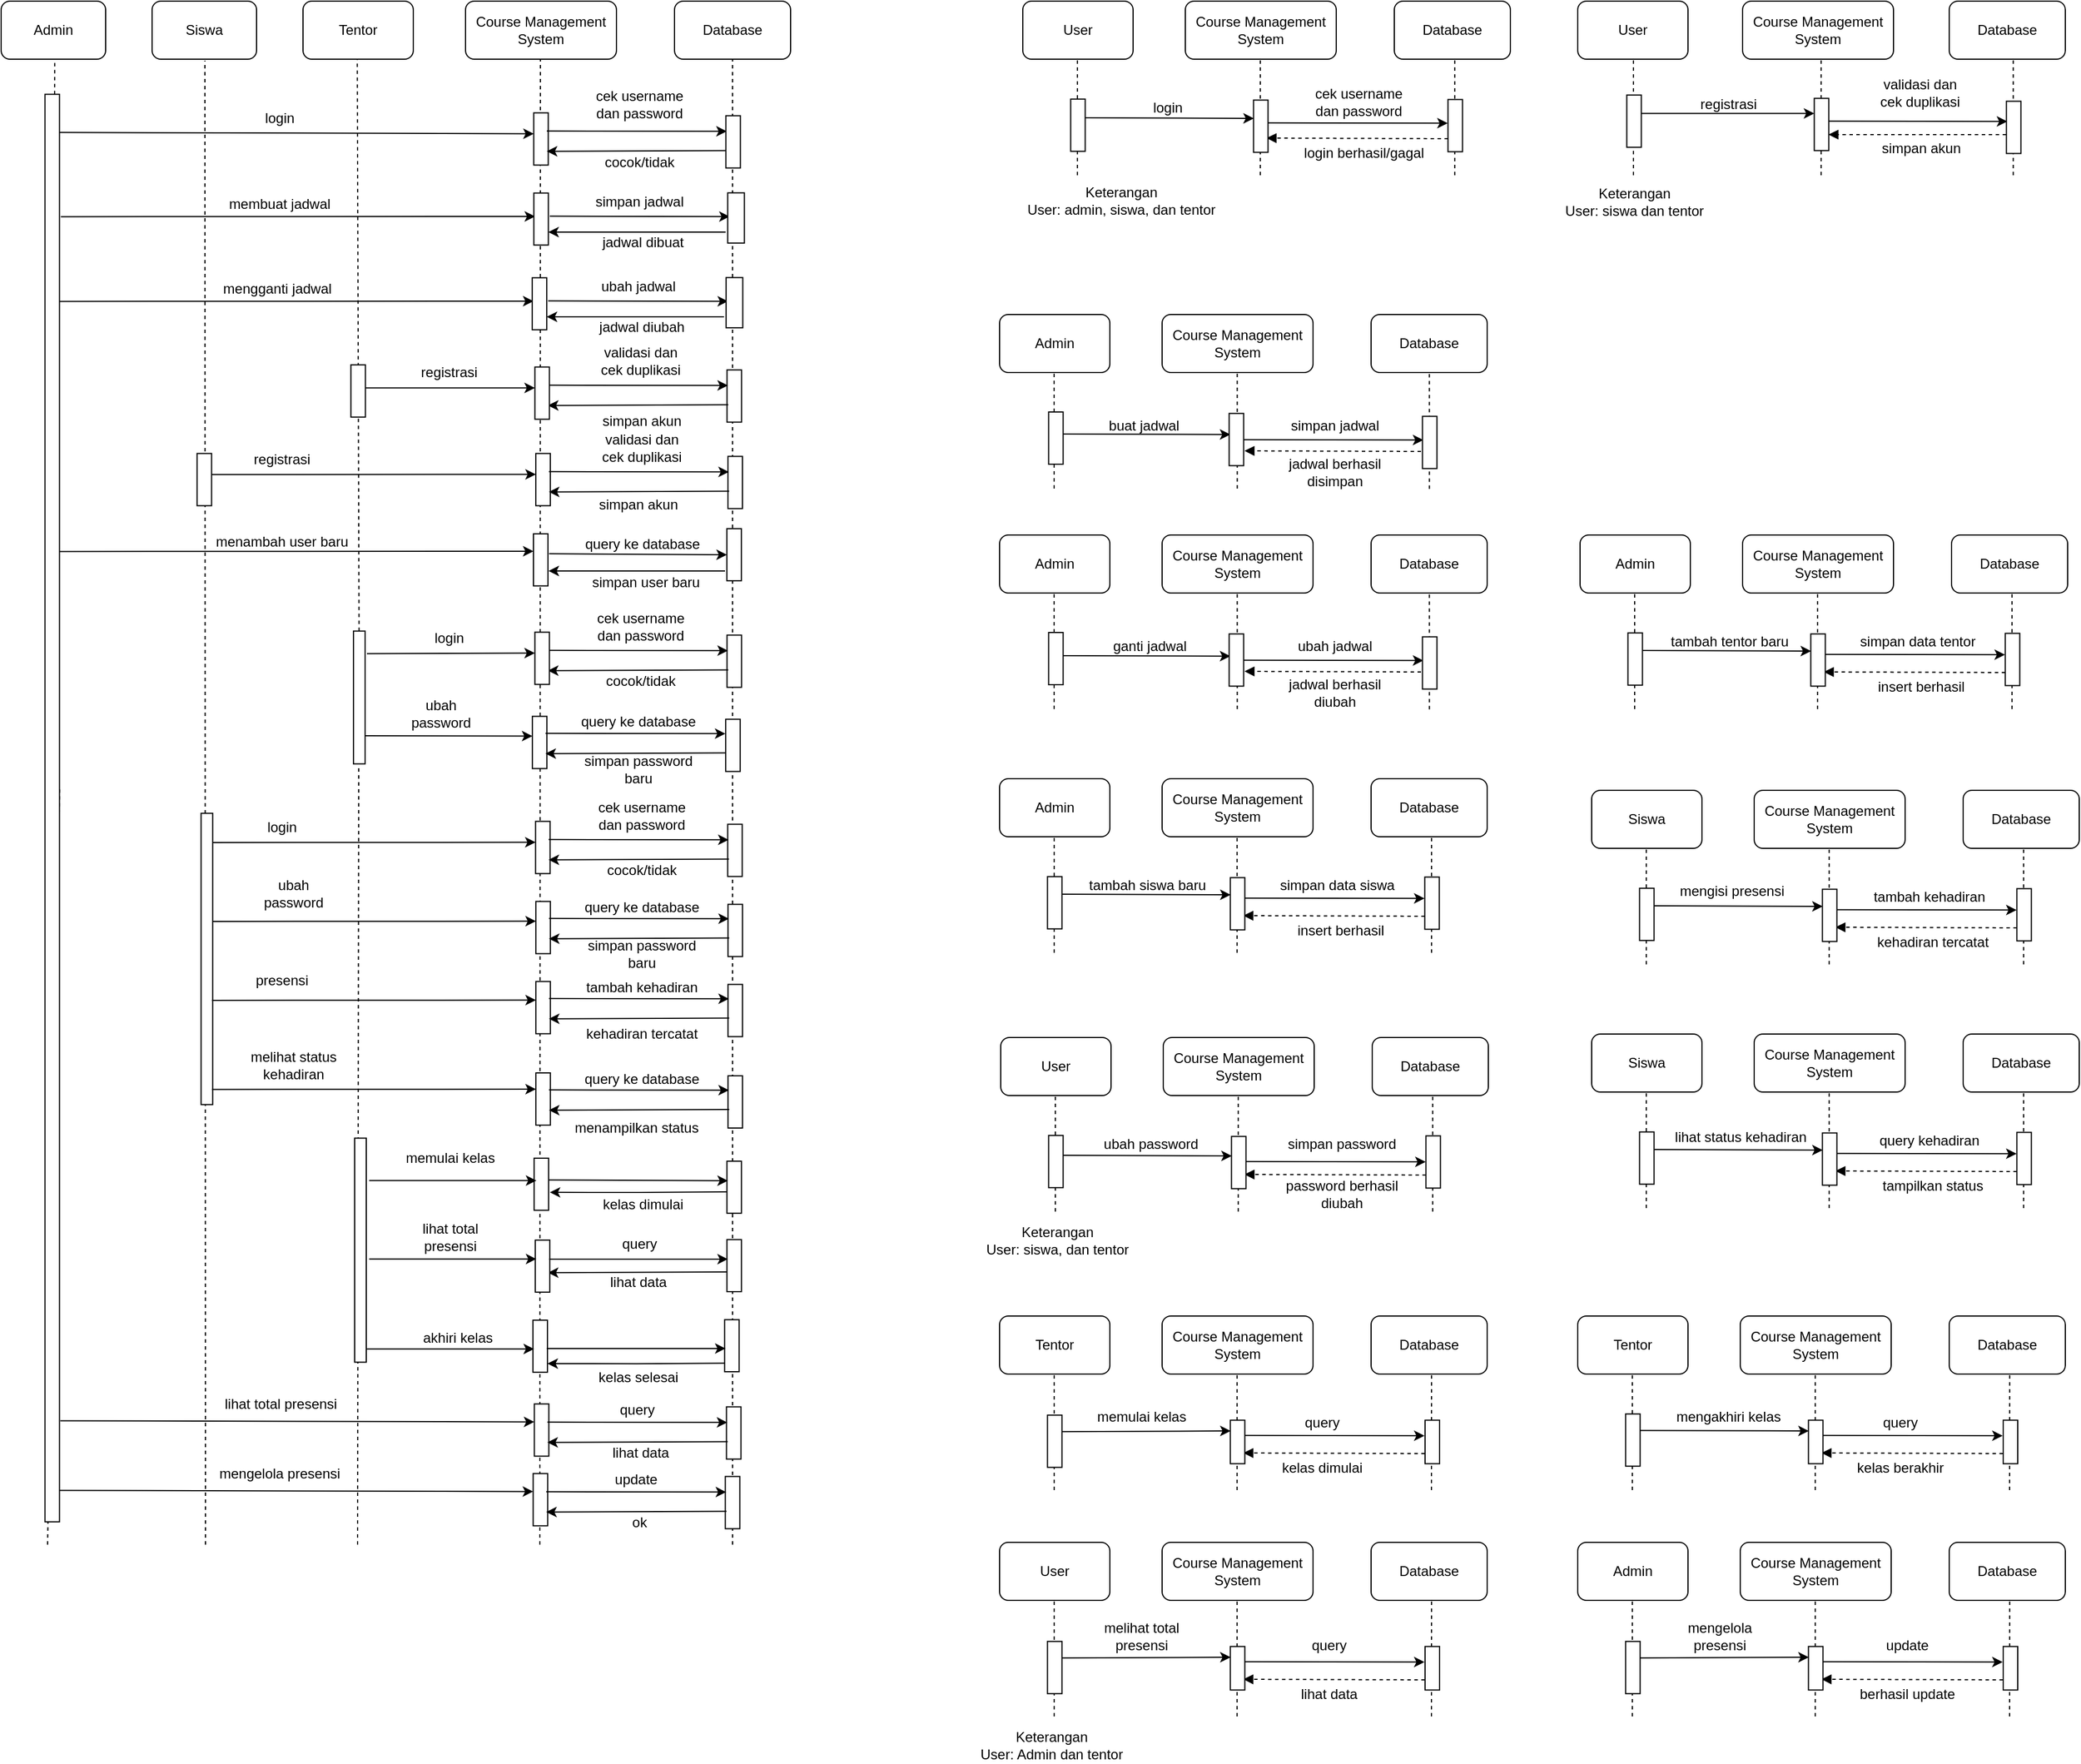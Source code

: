 <mxfile version="27.1.6">
  <diagram name="Page-1" id="V6XQ5Ql_-t3PnC8zROR8">
    <mxGraphModel grid="1" page="0" gridSize="10" guides="1" tooltips="1" connect="1" arrows="1" fold="1" pageScale="1" pageWidth="850" pageHeight="1100" math="0" shadow="0">
      <root>
        <mxCell id="0" />
        <mxCell id="1" parent="0" />
        <mxCell id="0Ny7aGFgsu7QRgmWyR1C-10" value="" style="endArrow=none;dashed=1;html=1;rounded=0;" edge="1" parent="1">
          <mxGeometry width="50" height="50" relative="1" as="geometry">
            <mxPoint x="1027" y="1360" as="sourcePoint" />
            <mxPoint x="1028" y="690" as="targetPoint" />
          </mxGeometry>
        </mxCell>
        <mxCell id="sWeouVZ4wUe3z_GsIVIo-125" value="" style="endArrow=none;dashed=1;html=1;rounded=0;entryX=0.5;entryY=1;entryDx=0;entryDy=0;" edge="1" parent="1">
          <mxGeometry width="50" height="50" relative="1" as="geometry">
            <mxPoint x="896" y="1360" as="sourcePoint" />
            <mxPoint x="895.5" y="81.25" as="targetPoint" />
          </mxGeometry>
        </mxCell>
        <mxCell id="sWeouVZ4wUe3z_GsIVIo-2" value="Admin" style="rounded=1;whiteSpace=wrap;html=1;" vertex="1" parent="1">
          <mxGeometry x="720" y="30" width="90" height="50" as="geometry" />
        </mxCell>
        <mxCell id="sWeouVZ4wUe3z_GsIVIo-3" value="Siswa" style="rounded=1;whiteSpace=wrap;html=1;" vertex="1" parent="1">
          <mxGeometry x="850" y="30" width="90" height="50" as="geometry" />
        </mxCell>
        <mxCell id="sWeouVZ4wUe3z_GsIVIo-4" value="Tentor" style="rounded=1;whiteSpace=wrap;html=1;" vertex="1" parent="1">
          <mxGeometry x="980" y="30" width="95" height="50" as="geometry" />
        </mxCell>
        <mxCell id="sWeouVZ4wUe3z_GsIVIo-5" value="Course Management System" style="rounded=1;whiteSpace=wrap;html=1;" vertex="1" parent="1">
          <mxGeometry x="1120" y="30" width="130" height="50" as="geometry" />
        </mxCell>
        <mxCell id="sWeouVZ4wUe3z_GsIVIo-6" value="Database" style="rounded=1;whiteSpace=wrap;html=1;" vertex="1" parent="1">
          <mxGeometry x="1300" y="30" width="100" height="50" as="geometry" />
        </mxCell>
        <mxCell id="sWeouVZ4wUe3z_GsIVIo-123" value="" style="endArrow=none;dashed=1;html=1;rounded=0;entryX=0.513;entryY=1.007;entryDx=0;entryDy=0;entryPerimeter=0;" edge="1" parent="1" source="sWeouVZ4wUe3z_GsIVIo-7" target="sWeouVZ4wUe3z_GsIVIo-2">
          <mxGeometry width="50" height="50" relative="1" as="geometry">
            <mxPoint x="766" y="1220" as="sourcePoint" />
            <mxPoint x="770" y="200.625" as="targetPoint" />
          </mxGeometry>
        </mxCell>
        <mxCell id="sWeouVZ4wUe3z_GsIVIo-127" value="" style="endArrow=none;dashed=1;html=1;rounded=0;entryX=0.5;entryY=1;entryDx=0;entryDy=0;" edge="1" parent="1" source="0Ny7aGFgsu7QRgmWyR1C-9">
          <mxGeometry width="50" height="50" relative="1" as="geometry">
            <mxPoint x="1027" y="1360" as="sourcePoint" />
            <mxPoint x="1026.73" y="80" as="targetPoint" />
          </mxGeometry>
        </mxCell>
        <mxCell id="0Ny7aGFgsu7QRgmWyR1C-1" value="" style="endArrow=none;dashed=1;html=1;rounded=0;entryX=0.5;entryY=1;entryDx=0;entryDy=0;" edge="1" parent="1">
          <mxGeometry width="50" height="50" relative="1" as="geometry">
            <mxPoint x="1184" y="1360" as="sourcePoint" />
            <mxPoint x="1184.47" y="80" as="targetPoint" />
          </mxGeometry>
        </mxCell>
        <mxCell id="IowV5mlZz3wNWFOhZoHE-3" value="" style="endArrow=none;dashed=1;html=1;rounded=0;entryX=0.513;entryY=1.007;entryDx=0;entryDy=0;entryPerimeter=0;" edge="1" parent="1" target="sWeouVZ4wUe3z_GsIVIo-7">
          <mxGeometry width="50" height="50" relative="1" as="geometry">
            <mxPoint x="760" y="1360" as="sourcePoint" />
            <mxPoint x="766" y="80" as="targetPoint" />
          </mxGeometry>
        </mxCell>
        <mxCell id="sWeouVZ4wUe3z_GsIVIo-7" value="" style="rounded=0;whiteSpace=wrap;html=1;rotation=-90;" vertex="1" parent="1">
          <mxGeometry x="148.97" y="719.04" width="1230.07" height="12.5" as="geometry" />
        </mxCell>
        <mxCell id="sWeouVZ4wUe3z_GsIVIo-20" value="cocok/tidak" style="text;html=1;align=center;verticalAlign=middle;whiteSpace=wrap;rounded=0;" vertex="1" parent="1">
          <mxGeometry x="1240" y="149.995" width="60" height="37.5" as="geometry" />
        </mxCell>
        <mxCell id="sWeouVZ4wUe3z_GsIVIo-129" value="" style="endArrow=none;dashed=1;html=1;rounded=0;entryX=0.5;entryY=1;entryDx=0;entryDy=0;" edge="1" parent="1">
          <mxGeometry width="50" height="50" relative="1" as="geometry">
            <mxPoint x="1350" y="1360" as="sourcePoint" />
            <mxPoint x="1349.97" y="80" as="targetPoint" />
          </mxGeometry>
        </mxCell>
        <mxCell id="IowV5mlZz3wNWFOhZoHE-32" value="" style="group" connectable="0" vertex="1" parent="1">
          <mxGeometry x="770" y="99.995" width="586.75" height="73.75" as="geometry" />
        </mxCell>
        <mxCell id="sWeouVZ4wUe3z_GsIVIo-19" value="cek username dan password" style="text;html=1;align=center;verticalAlign=middle;whiteSpace=wrap;rounded=0;" vertex="1" parent="IowV5mlZz3wNWFOhZoHE-32">
          <mxGeometry x="455" width="90" height="37.5" as="geometry" />
        </mxCell>
        <mxCell id="sWeouVZ4wUe3z_GsIVIo-10" value="" style="rounded=0;whiteSpace=wrap;html=1;rotation=-90;" vertex="1" parent="IowV5mlZz3wNWFOhZoHE-32">
          <mxGeometry x="392.5" y="42.5" width="45" height="12.5" as="geometry" />
        </mxCell>
        <mxCell id="sWeouVZ4wUe3z_GsIVIo-13" value="" style="endArrow=classic;html=1;rounded=0;entryX=0.6;entryY=0;entryDx=0;entryDy=0;entryPerimeter=0;" edge="1" parent="IowV5mlZz3wNWFOhZoHE-32" target="sWeouVZ4wUe3z_GsIVIo-10">
          <mxGeometry relative="1" as="geometry">
            <mxPoint y="43.125" as="sourcePoint" />
            <mxPoint x="400" y="43.125" as="targetPoint" />
          </mxGeometry>
        </mxCell>
        <mxCell id="sWeouVZ4wUe3z_GsIVIo-16" value="login" style="text;html=1;align=center;verticalAlign=middle;whiteSpace=wrap;rounded=0;" vertex="1" parent="IowV5mlZz3wNWFOhZoHE-32">
          <mxGeometry x="160" y="12.5" width="60" height="37.5" as="geometry" />
        </mxCell>
        <mxCell id="sWeouVZ4wUe3z_GsIVIo-17" value="" style="endArrow=classic;html=1;rounded=0;entryX=0.75;entryY=0;entryDx=0;entryDy=0;" edge="1" parent="IowV5mlZz3wNWFOhZoHE-32">
          <mxGeometry width="50" height="50" relative="1" as="geometry">
            <mxPoint x="420" y="41.875" as="sourcePoint" />
            <mxPoint x="575" y="42.188" as="targetPoint" />
          </mxGeometry>
        </mxCell>
        <mxCell id="sWeouVZ4wUe3z_GsIVIo-18" value="" style="endArrow=classic;html=1;rounded=0;exitX=0.323;exitY=0.032;exitDx=0;exitDy=0;exitPerimeter=0;" edge="1" parent="IowV5mlZz3wNWFOhZoHE-32">
          <mxGeometry width="50" height="50" relative="1" as="geometry">
            <mxPoint x="575.32" y="58.706" as="sourcePoint" />
            <mxPoint x="420" y="59.375" as="targetPoint" />
          </mxGeometry>
        </mxCell>
        <mxCell id="sWeouVZ4wUe3z_GsIVIo-12" value="" style="rounded=0;whiteSpace=wrap;html=1;rotation=-90;" vertex="1" parent="IowV5mlZz3wNWFOhZoHE-32">
          <mxGeometry x="558" y="45.0" width="45" height="12.5" as="geometry" />
        </mxCell>
        <mxCell id="IowV5mlZz3wNWFOhZoHE-33" value="" style="group" connectable="0" vertex="1" parent="1">
          <mxGeometry x="771.4" y="184" width="588.795" height="73" as="geometry" />
        </mxCell>
        <mxCell id="65Oklzm8BmSie_-H9Fb--3" value="" style="endArrow=classic;html=1;rounded=0;entryX=0.656;entryY=0;entryDx=0;entryDy=0;entryPerimeter=0;exitX=0.036;exitY=0.86;exitDx=0;exitDy=0;exitPerimeter=0;" edge="1" parent="IowV5mlZz3wNWFOhZoHE-33">
          <mxGeometry relative="1" as="geometry">
            <mxPoint y="31.718" as="sourcePoint" />
            <mxPoint x="408.505" y="31.5" as="targetPoint" />
          </mxGeometry>
        </mxCell>
        <mxCell id="65Oklzm8BmSie_-H9Fb--8" value="membuat jadwal" style="text;html=1;align=center;verticalAlign=middle;whiteSpace=wrap;rounded=0;" vertex="1" parent="IowV5mlZz3wNWFOhZoHE-33">
          <mxGeometry x="128.23" y="2.5" width="120" height="37.5" as="geometry" />
        </mxCell>
        <mxCell id="IowV5mlZz3wNWFOhZoHE-11" value="" style="rounded=0;whiteSpace=wrap;html=1;rotation=-90;" vertex="1" parent="IowV5mlZz3wNWFOhZoHE-33">
          <mxGeometry x="391.26" y="27.5" width="44.84" height="12.5" as="geometry" />
        </mxCell>
        <mxCell id="IowV5mlZz3wNWFOhZoHE-28" value="" style="endArrow=classic;html=1;rounded=0;entryX=0.75;entryY=0;entryDx=0;entryDy=0;" edge="1" parent="IowV5mlZz3wNWFOhZoHE-33">
          <mxGeometry width="50" height="50" relative="1" as="geometry">
            <mxPoint x="421.1" y="31.28" as="sourcePoint" />
            <mxPoint x="576.1" y="31.593" as="targetPoint" />
          </mxGeometry>
        </mxCell>
        <mxCell id="IowV5mlZz3wNWFOhZoHE-25" value="" style="rounded=0;whiteSpace=wrap;html=1;rotation=90;" vertex="1" parent="IowV5mlZz3wNWFOhZoHE-33">
          <mxGeometry x="559.98" y="25.62" width="43.25" height="14.38" as="geometry" />
        </mxCell>
        <mxCell id="IowV5mlZz3wNWFOhZoHE-29" value="simpan jadwal" style="text;html=1;align=center;verticalAlign=middle;whiteSpace=wrap;rounded=0;" vertex="1" parent="IowV5mlZz3wNWFOhZoHE-33">
          <mxGeometry x="453.6" width="90" height="37.5" as="geometry" />
        </mxCell>
        <mxCell id="IowV5mlZz3wNWFOhZoHE-30" value="" style="endArrow=classic;html=1;rounded=0;entryX=0.25;entryY=1;entryDx=0;entryDy=0;" edge="1" parent="IowV5mlZz3wNWFOhZoHE-33" target="IowV5mlZz3wNWFOhZoHE-11">
          <mxGeometry width="50" height="50" relative="1" as="geometry">
            <mxPoint x="572.6" y="45" as="sourcePoint" />
            <mxPoint x="468.6" y="46" as="targetPoint" />
          </mxGeometry>
        </mxCell>
        <mxCell id="IowV5mlZz3wNWFOhZoHE-31" value="jadwal dibuat" style="text;html=1;align=center;verticalAlign=middle;whiteSpace=wrap;rounded=0;" vertex="1" parent="IowV5mlZz3wNWFOhZoHE-33">
          <mxGeometry x="461.6" y="35.5" width="80" height="37.5" as="geometry" />
        </mxCell>
        <mxCell id="IowV5mlZz3wNWFOhZoHE-34" value="" style="group" connectable="0" vertex="1" parent="1">
          <mxGeometry x="770" y="257" width="588.795" height="73" as="geometry" />
        </mxCell>
        <mxCell id="IowV5mlZz3wNWFOhZoHE-35" value="" style="endArrow=classic;html=1;rounded=0;entryX=0.656;entryY=0;entryDx=0;entryDy=0;entryPerimeter=0;exitX=0.036;exitY=0.86;exitDx=0;exitDy=0;exitPerimeter=0;" edge="1" parent="IowV5mlZz3wNWFOhZoHE-34">
          <mxGeometry relative="1" as="geometry">
            <mxPoint y="31.718" as="sourcePoint" />
            <mxPoint x="408.505" y="31.5" as="targetPoint" />
          </mxGeometry>
        </mxCell>
        <mxCell id="IowV5mlZz3wNWFOhZoHE-36" value="mengganti jadwal" style="text;html=1;align=center;verticalAlign=middle;whiteSpace=wrap;rounded=0;" vertex="1" parent="IowV5mlZz3wNWFOhZoHE-34">
          <mxGeometry x="128.23" y="2.5" width="120" height="37.5" as="geometry" />
        </mxCell>
        <mxCell id="IowV5mlZz3wNWFOhZoHE-37" value="" style="rounded=0;whiteSpace=wrap;html=1;rotation=-90;" vertex="1" parent="IowV5mlZz3wNWFOhZoHE-34">
          <mxGeometry x="391.26" y="27.5" width="44.84" height="12.5" as="geometry" />
        </mxCell>
        <mxCell id="IowV5mlZz3wNWFOhZoHE-38" value="" style="endArrow=classic;html=1;rounded=0;entryX=0.75;entryY=0;entryDx=0;entryDy=0;" edge="1" parent="IowV5mlZz3wNWFOhZoHE-34">
          <mxGeometry width="50" height="50" relative="1" as="geometry">
            <mxPoint x="421.1" y="31.28" as="sourcePoint" />
            <mxPoint x="576.1" y="31.593" as="targetPoint" />
          </mxGeometry>
        </mxCell>
        <mxCell id="IowV5mlZz3wNWFOhZoHE-39" value="" style="rounded=0;whiteSpace=wrap;html=1;rotation=90;" vertex="1" parent="IowV5mlZz3wNWFOhZoHE-34">
          <mxGeometry x="559.98" y="25.62" width="43.25" height="14.38" as="geometry" />
        </mxCell>
        <mxCell id="IowV5mlZz3wNWFOhZoHE-40" value="ubah jadwal" style="text;html=1;align=center;verticalAlign=middle;whiteSpace=wrap;rounded=0;" vertex="1" parent="IowV5mlZz3wNWFOhZoHE-34">
          <mxGeometry x="453.6" width="90" height="37.5" as="geometry" />
        </mxCell>
        <mxCell id="IowV5mlZz3wNWFOhZoHE-41" value="" style="endArrow=classic;html=1;rounded=0;entryX=0.25;entryY=1;entryDx=0;entryDy=0;" edge="1" parent="IowV5mlZz3wNWFOhZoHE-34" target="IowV5mlZz3wNWFOhZoHE-37">
          <mxGeometry width="50" height="50" relative="1" as="geometry">
            <mxPoint x="572.6" y="45" as="sourcePoint" />
            <mxPoint x="468.6" y="46" as="targetPoint" />
          </mxGeometry>
        </mxCell>
        <mxCell id="IowV5mlZz3wNWFOhZoHE-42" value="jadwal diubah" style="text;html=1;align=center;verticalAlign=middle;whiteSpace=wrap;rounded=0;" vertex="1" parent="IowV5mlZz3wNWFOhZoHE-34">
          <mxGeometry x="461.6" y="35.5" width="80" height="37.5" as="geometry" />
        </mxCell>
        <mxCell id="IowV5mlZz3wNWFOhZoHE-1" value="" style="group" connectable="0" vertex="1" parent="1">
          <mxGeometry x="890.995" y="410" width="483.845" height="767.33" as="geometry" />
        </mxCell>
        <mxCell id="sWeouVZ4wUe3z_GsIVIo-58" value="validasi dan cek duplikasi" style="text;html=1;align=center;verticalAlign=middle;whiteSpace=wrap;rounded=0;container=0;" vertex="1" parent="IowV5mlZz3wNWFOhZoHE-1">
          <mxGeometry x="339.995" y="-88.5" width="80" height="37.5" as="geometry" />
        </mxCell>
        <mxCell id="sWeouVZ4wUe3z_GsIVIo-60" value="" style="rounded=0;whiteSpace=wrap;html=1;rotation=-90;container=0;" vertex="1" parent="IowV5mlZz3wNWFOhZoHE-1">
          <mxGeometry x="437.995" y="-46" width="45" height="12.5" as="geometry" />
        </mxCell>
        <mxCell id="sWeouVZ4wUe3z_GsIVIo-61" value="" style="endArrow=classic;html=1;rounded=0;entryX=0.6;entryY=0;entryDx=0;entryDy=0;entryPerimeter=0;" edge="1" parent="IowV5mlZz3wNWFOhZoHE-1" target="sWeouVZ4wUe3z_GsIVIo-59">
          <mxGeometry relative="1" as="geometry">
            <mxPoint x="139.995" y="-46.75" as="sourcePoint" />
            <mxPoint x="279.995" y="-47.875" as="targetPoint" />
          </mxGeometry>
        </mxCell>
        <mxCell id="sWeouVZ4wUe3z_GsIVIo-62" value="registrasi" style="text;html=1;align=center;verticalAlign=middle;whiteSpace=wrap;rounded=0;container=0;" vertex="1" parent="IowV5mlZz3wNWFOhZoHE-1">
          <mxGeometry x="184.995" y="-78.5" width="60" height="37.5" as="geometry" />
        </mxCell>
        <mxCell id="sWeouVZ4wUe3z_GsIVIo-63" value="" style="endArrow=classic;html=1;rounded=0;entryX=0.75;entryY=0;entryDx=0;entryDy=0;" edge="1" parent="IowV5mlZz3wNWFOhZoHE-1">
          <mxGeometry width="50" height="50" relative="1" as="geometry">
            <mxPoint x="299.995" y="-49.125" as="sourcePoint" />
            <mxPoint x="454.995" y="-48.812" as="targetPoint" />
          </mxGeometry>
        </mxCell>
        <mxCell id="sWeouVZ4wUe3z_GsIVIo-64" value="" style="endArrow=classic;html=1;rounded=0;exitX=0.323;exitY=0.032;exitDx=0;exitDy=0;exitPerimeter=0;" edge="1" parent="IowV5mlZz3wNWFOhZoHE-1">
          <mxGeometry width="50" height="50" relative="1" as="geometry">
            <mxPoint x="455.315" y="-32.294" as="sourcePoint" />
            <mxPoint x="299.995" y="-31.625" as="targetPoint" />
          </mxGeometry>
        </mxCell>
        <mxCell id="sWeouVZ4wUe3z_GsIVIo-65" value="simpan akun" style="text;html=1;align=center;verticalAlign=middle;whiteSpace=wrap;rounded=0;container=0;" vertex="1" parent="IowV5mlZz3wNWFOhZoHE-1">
          <mxGeometry x="340.995" y="-37.25" width="80" height="37.5" as="geometry" />
        </mxCell>
        <mxCell id="sWeouVZ4wUe3z_GsIVIo-41" value="simpan akun" style="text;html=1;align=center;verticalAlign=middle;whiteSpace=wrap;rounded=0;container=0;" vertex="1" parent="IowV5mlZz3wNWFOhZoHE-1">
          <mxGeometry x="337.985" y="35.25" width="80" height="37.5" as="geometry" />
        </mxCell>
        <mxCell id="sWeouVZ4wUe3z_GsIVIo-86" value="" style="group" connectable="0" vertex="1" parent="IowV5mlZz3wNWFOhZoHE-1">
          <mxGeometry x="10.285" y="330" width="455.78" height="85" as="geometry" />
        </mxCell>
        <mxCell id="sWeouVZ4wUe3z_GsIVIo-45" value="cek username dan password" style="text;html=1;align=center;verticalAlign=middle;whiteSpace=wrap;rounded=0;container=0;" vertex="1" parent="sWeouVZ4wUe3z_GsIVIo-86">
          <mxGeometry x="330.28" y="-27" width="80" height="37.5" as="geometry" />
        </mxCell>
        <mxCell id="sWeouVZ4wUe3z_GsIVIo-47" value="" style="rounded=0;whiteSpace=wrap;html=1;rotation=-90;container=0;" vertex="1" parent="sWeouVZ4wUe3z_GsIVIo-86">
          <mxGeometry x="262.78" y="13" width="45" height="12.5" as="geometry" />
        </mxCell>
        <mxCell id="sWeouVZ4wUe3z_GsIVIo-48" value="" style="rounded=0;whiteSpace=wrap;html=1;rotation=-90;container=0;" vertex="1" parent="sWeouVZ4wUe3z_GsIVIo-86">
          <mxGeometry x="428.28" y="15.5" width="45" height="12.5" as="geometry" />
        </mxCell>
        <mxCell id="sWeouVZ4wUe3z_GsIVIo-49" value="" style="endArrow=classic;html=1;rounded=0;entryX=0.6;entryY=0;entryDx=0;entryDy=0;entryPerimeter=0;exitX=0.598;exitY=0.972;exitDx=0;exitDy=0;exitPerimeter=0;" edge="1" parent="sWeouVZ4wUe3z_GsIVIo-86" target="sWeouVZ4wUe3z_GsIVIo-47">
          <mxGeometry relative="1" as="geometry">
            <mxPoint y="14.988" as="sourcePoint" />
            <mxPoint x="270.28" y="13.625" as="targetPoint" />
          </mxGeometry>
        </mxCell>
        <mxCell id="sWeouVZ4wUe3z_GsIVIo-50" value="login" style="text;html=1;align=center;verticalAlign=middle;whiteSpace=wrap;rounded=0;container=0;" vertex="1" parent="sWeouVZ4wUe3z_GsIVIo-86">
          <mxGeometry x="30.28" y="-17" width="60" height="37.5" as="geometry" />
        </mxCell>
        <mxCell id="sWeouVZ4wUe3z_GsIVIo-51" value="" style="endArrow=classic;html=1;rounded=0;entryX=0.75;entryY=0;entryDx=0;entryDy=0;" edge="1" parent="sWeouVZ4wUe3z_GsIVIo-86">
          <mxGeometry width="50" height="50" relative="1" as="geometry">
            <mxPoint x="290.28" y="12.375" as="sourcePoint" />
            <mxPoint x="445.28" y="12.688" as="targetPoint" />
          </mxGeometry>
        </mxCell>
        <mxCell id="sWeouVZ4wUe3z_GsIVIo-52" value="" style="endArrow=classic;html=1;rounded=0;exitX=0.323;exitY=0.032;exitDx=0;exitDy=0;exitPerimeter=0;" edge="1" parent="sWeouVZ4wUe3z_GsIVIo-86">
          <mxGeometry width="50" height="50" relative="1" as="geometry">
            <mxPoint x="445.6" y="29.206" as="sourcePoint" />
            <mxPoint x="290.28" y="29.875" as="targetPoint" />
          </mxGeometry>
        </mxCell>
        <mxCell id="sWeouVZ4wUe3z_GsIVIo-53" value="cocok/tidak" style="text;html=1;align=center;verticalAlign=middle;whiteSpace=wrap;rounded=0;container=0;" vertex="1" parent="sWeouVZ4wUe3z_GsIVIo-86">
          <mxGeometry x="340.28" y="20.5" width="60" height="37.5" as="geometry" />
        </mxCell>
        <mxCell id="sWeouVZ4wUe3z_GsIVIo-107" value="" style="group" connectable="0" vertex="1" parent="IowV5mlZz3wNWFOhZoHE-1">
          <mxGeometry x="289.995" y="715.25" width="191.85" height="109.08" as="geometry" />
        </mxCell>
        <mxCell id="Pxn2UstokY_8BAf63m1w-34" value="" style="rounded=0;whiteSpace=wrap;html=1;rotation=-90;" vertex="1" parent="sWeouVZ4wUe3z_GsIVIo-107">
          <mxGeometry x="-18.08" y="-82.08" width="44.84" height="12.5" as="geometry" />
        </mxCell>
        <mxCell id="IowV5mlZz3wNWFOhZoHE-54" value="" style="endArrow=classic;html=1;rounded=0;exitX=0.323;exitY=0.032;exitDx=0;exitDy=0;exitPerimeter=0;" edge="1" parent="sWeouVZ4wUe3z_GsIVIo-107">
          <mxGeometry width="50" height="50" relative="1" as="geometry">
            <mxPoint x="165.27" y="-0.25" as="sourcePoint" />
            <mxPoint x="9.95" y="0.419" as="targetPoint" />
          </mxGeometry>
        </mxCell>
        <mxCell id="IowV5mlZz3wNWFOhZoHE-107" value="lihat data" style="text;html=1;align=center;verticalAlign=middle;whiteSpace=wrap;rounded=0;container=0;" vertex="1" parent="sWeouVZ4wUe3z_GsIVIo-107">
          <mxGeometry x="57.75" y="-10.25" width="60" height="37.5" as="geometry" />
        </mxCell>
        <mxCell id="IowV5mlZz3wNWFOhZoHE-109" value="" style="rounded=0;whiteSpace=wrap;html=1;rotation=-90;" vertex="1" parent="sWeouVZ4wUe3z_GsIVIo-107">
          <mxGeometry x="-19.08" y="57.5" width="44.84" height="12.5" as="geometry" />
        </mxCell>
        <mxCell id="IowV5mlZz3wNWFOhZoHE-110" style="edgeStyle=orthogonalEdgeStyle;rounded=0;orthogonalLoop=1;jettySize=auto;html=1;exitX=0.5;exitY=0;exitDx=0;exitDy=0;entryX=0.5;entryY=1;entryDx=0;entryDy=0;" edge="1" parent="sWeouVZ4wUe3z_GsIVIo-107">
          <mxGeometry relative="1" as="geometry">
            <mxPoint x="162.18" y="78.33" as="sourcePoint" />
            <mxPoint x="9.59" y="78.75" as="targetPoint" />
          </mxGeometry>
        </mxCell>
        <mxCell id="IowV5mlZz3wNWFOhZoHE-111" value="" style="rounded=0;whiteSpace=wrap;html=1;rotation=-90;" vertex="1" parent="sWeouVZ4wUe3z_GsIVIo-107">
          <mxGeometry x="146.01" y="57.08" width="44.84" height="12.5" as="geometry" />
        </mxCell>
        <mxCell id="IowV5mlZz3wNWFOhZoHE-112" value="" style="endArrow=classic;html=1;rounded=0;entryX=0.625;entryY=0.063;entryDx=0;entryDy=0;entryPerimeter=0;exitX=0.634;exitY=0.948;exitDx=0;exitDy=0;exitPerimeter=0;" edge="1" parent="sWeouVZ4wUe3z_GsIVIo-107">
          <mxGeometry relative="1" as="geometry">
            <mxPoint x="8.94" y="65.741" as="sourcePoint" />
            <mxPoint x="162.968" y="65.725" as="targetPoint" />
          </mxGeometry>
        </mxCell>
        <mxCell id="IowV5mlZz3wNWFOhZoHE-113" value="kelas selesai" style="text;html=1;align=center;verticalAlign=middle;whiteSpace=wrap;rounded=0;container=0;" vertex="1" parent="sWeouVZ4wUe3z_GsIVIo-107">
          <mxGeometry x="47.75" y="71.5" width="80" height="37.5" as="geometry" />
        </mxCell>
        <mxCell id="sWeouVZ4wUe3z_GsIVIo-59" value="" style="rounded=0;whiteSpace=wrap;html=1;rotation=-90;container=0;" vertex="1" parent="IowV5mlZz3wNWFOhZoHE-1">
          <mxGeometry x="272.495" y="-48.5" width="45" height="12.5" as="geometry" />
        </mxCell>
        <mxCell id="sWeouVZ4wUe3z_GsIVIo-66" value="cek username dan password" style="text;html=1;align=center;verticalAlign=middle;whiteSpace=wrap;rounded=0;container=0;" vertex="1" parent="IowV5mlZz3wNWFOhZoHE-1">
          <mxGeometry x="339.995" y="140" width="80" height="37.5" as="geometry" />
        </mxCell>
        <mxCell id="sWeouVZ4wUe3z_GsIVIo-68" value="" style="rounded=0;whiteSpace=wrap;html=1;rotation=-90;container=0;" vertex="1" parent="IowV5mlZz3wNWFOhZoHE-1">
          <mxGeometry x="437.995" y="182.5" width="45" height="12.5" as="geometry" />
        </mxCell>
        <mxCell id="sWeouVZ4wUe3z_GsIVIo-69" value="" style="endArrow=classic;html=1;rounded=0;entryX=0.6;entryY=0;entryDx=0;entryDy=0;entryPerimeter=0;" edge="1" parent="IowV5mlZz3wNWFOhZoHE-1" target="sWeouVZ4wUe3z_GsIVIo-67">
          <mxGeometry relative="1" as="geometry">
            <mxPoint x="143.995" y="182.25" as="sourcePoint" />
            <mxPoint x="279.995" y="191.625" as="targetPoint" />
          </mxGeometry>
        </mxCell>
        <mxCell id="sWeouVZ4wUe3z_GsIVIo-70" value="login" style="text;html=1;align=center;verticalAlign=middle;whiteSpace=wrap;rounded=0;container=0;" vertex="1" parent="IowV5mlZz3wNWFOhZoHE-1">
          <mxGeometry x="184.995" y="150" width="60" height="37.5" as="geometry" />
        </mxCell>
        <mxCell id="sWeouVZ4wUe3z_GsIVIo-71" value="" style="endArrow=classic;html=1;rounded=0;entryX=0.75;entryY=0;entryDx=0;entryDy=0;" edge="1" parent="IowV5mlZz3wNWFOhZoHE-1">
          <mxGeometry width="50" height="50" relative="1" as="geometry">
            <mxPoint x="299.995" y="179.375" as="sourcePoint" />
            <mxPoint x="454.995" y="179.688" as="targetPoint" />
          </mxGeometry>
        </mxCell>
        <mxCell id="sWeouVZ4wUe3z_GsIVIo-72" value="" style="endArrow=classic;html=1;rounded=0;exitX=0.323;exitY=0.032;exitDx=0;exitDy=0;exitPerimeter=0;" edge="1" parent="IowV5mlZz3wNWFOhZoHE-1">
          <mxGeometry width="50" height="50" relative="1" as="geometry">
            <mxPoint x="455.315" y="196.206" as="sourcePoint" />
            <mxPoint x="299.995" y="196.875" as="targetPoint" />
          </mxGeometry>
        </mxCell>
        <mxCell id="sWeouVZ4wUe3z_GsIVIo-73" value="cocok/tidak" style="text;html=1;align=center;verticalAlign=middle;whiteSpace=wrap;rounded=0;container=0;" vertex="1" parent="IowV5mlZz3wNWFOhZoHE-1">
          <mxGeometry x="349.995" y="187.5" width="60" height="37.5" as="geometry" />
        </mxCell>
        <mxCell id="sWeouVZ4wUe3z_GsIVIo-67" value="" style="rounded=0;whiteSpace=wrap;html=1;rotation=-90;container=0;" vertex="1" parent="IowV5mlZz3wNWFOhZoHE-1">
          <mxGeometry x="272.495" y="180" width="45" height="12.5" as="geometry" />
        </mxCell>
        <mxCell id="Pxn2UstokY_8BAf63m1w-11" value="query ke database" style="text;html=1;align=center;verticalAlign=middle;whiteSpace=wrap;rounded=0;container=0;" vertex="1" parent="IowV5mlZz3wNWFOhZoHE-1">
          <mxGeometry x="325.985" y="382" width="109.72" height="37.5" as="geometry" />
        </mxCell>
        <mxCell id="Pxn2UstokY_8BAf63m1w-12" value="" style="rounded=0;whiteSpace=wrap;html=1;rotation=-90;container=0;" vertex="1" parent="IowV5mlZz3wNWFOhZoHE-1">
          <mxGeometry x="273.345" y="412" width="45" height="12.5" as="geometry" />
        </mxCell>
        <mxCell id="Pxn2UstokY_8BAf63m1w-13" value="" style="rounded=0;whiteSpace=wrap;html=1;rotation=-90;container=0;" vertex="1" parent="IowV5mlZz3wNWFOhZoHE-1">
          <mxGeometry x="438.845" y="414.5" width="45" height="12.5" as="geometry" />
        </mxCell>
        <mxCell id="Pxn2UstokY_8BAf63m1w-14" value="" style="endArrow=classic;html=1;rounded=0;entryX=0.6;entryY=0;entryDx=0;entryDy=0;entryPerimeter=0;exitX=0.598;exitY=0.972;exitDx=0;exitDy=0;exitPerimeter=0;" edge="1" parent="IowV5mlZz3wNWFOhZoHE-1">
          <mxGeometry relative="1" as="geometry">
            <mxPoint x="10.565" y="412.988" as="sourcePoint" />
            <mxPoint x="289.595" y="412.75" as="targetPoint" />
          </mxGeometry>
        </mxCell>
        <mxCell id="Pxn2UstokY_8BAf63m1w-15" value="ubah password" style="text;html=1;align=center;verticalAlign=middle;whiteSpace=wrap;rounded=0;container=0;" vertex="1" parent="IowV5mlZz3wNWFOhZoHE-1">
          <mxGeometry x="40.845" y="370" width="79.72" height="37.5" as="geometry" />
        </mxCell>
        <mxCell id="Pxn2UstokY_8BAf63m1w-16" value="" style="endArrow=classic;html=1;rounded=0;entryX=0.75;entryY=0;entryDx=0;entryDy=0;" edge="1" parent="IowV5mlZz3wNWFOhZoHE-1">
          <mxGeometry width="50" height="50" relative="1" as="geometry">
            <mxPoint x="300.845" y="410.375" as="sourcePoint" />
            <mxPoint x="455.845" y="410.688" as="targetPoint" />
          </mxGeometry>
        </mxCell>
        <mxCell id="Pxn2UstokY_8BAf63m1w-17" value="" style="endArrow=classic;html=1;rounded=0;exitX=0.323;exitY=0.032;exitDx=0;exitDy=0;exitPerimeter=0;" edge="1" parent="IowV5mlZz3wNWFOhZoHE-1">
          <mxGeometry width="50" height="50" relative="1" as="geometry">
            <mxPoint x="456.165" y="427.206" as="sourcePoint" />
            <mxPoint x="300.845" y="427.875" as="targetPoint" />
          </mxGeometry>
        </mxCell>
        <mxCell id="Pxn2UstokY_8BAf63m1w-18" value="simpan password baru" style="text;html=1;align=center;verticalAlign=middle;whiteSpace=wrap;rounded=0;container=0;" vertex="1" parent="IowV5mlZz3wNWFOhZoHE-1">
          <mxGeometry x="330.985" y="422.25" width="100" height="37.5" as="geometry" />
        </mxCell>
        <mxCell id="sWeouVZ4wUe3z_GsIVIo-82" value="memulai kelas" style="text;html=1;align=center;verticalAlign=middle;whiteSpace=wrap;rounded=0;container=0;" vertex="1" parent="IowV5mlZz3wNWFOhZoHE-1">
          <mxGeometry x="170.995" y="598.25" width="90" height="37.5" as="geometry" />
        </mxCell>
        <mxCell id="sWeouVZ4wUe3z_GsIVIo-78" value="kelas dimulai" style="text;html=1;align=center;verticalAlign=middle;whiteSpace=wrap;rounded=0;container=0;" vertex="1" parent="IowV5mlZz3wNWFOhZoHE-1">
          <mxGeometry x="341.995" y="637.94" width="80" height="37.5" as="geometry" />
        </mxCell>
        <mxCell id="Pxn2UstokY_8BAf63m1w-37" value="" style="endArrow=classic;html=1;rounded=0;entryX=0.629;entryY=-0.065;entryDx=0;entryDy=0;entryPerimeter=0;" edge="1" parent="IowV5mlZz3wNWFOhZoHE-1">
          <mxGeometry relative="1" as="geometry">
            <mxPoint x="145.995" y="636.25" as="sourcePoint" />
            <mxPoint x="289.995" y="636.25" as="targetPoint" />
          </mxGeometry>
        </mxCell>
        <mxCell id="Pxn2UstokY_8BAf63m1w-38" value="" style="endArrow=classic;html=1;rounded=0;entryX=0.629;entryY=-0.065;entryDx=0;entryDy=0;entryPerimeter=0;" edge="1" parent="IowV5mlZz3wNWFOhZoHE-1">
          <mxGeometry relative="1" as="geometry">
            <mxPoint x="143.995" y="781.41" as="sourcePoint" />
            <mxPoint x="287.995" y="781.41" as="targetPoint" />
          </mxGeometry>
        </mxCell>
        <mxCell id="JnU1G6koOT7Ld8pqDiwD-4" style="edgeStyle=orthogonalEdgeStyle;rounded=0;orthogonalLoop=1;jettySize=auto;html=1;exitX=0.5;exitY=0;exitDx=0;exitDy=0;entryX=0.5;entryY=1;entryDx=0;entryDy=0;" edge="1" parent="IowV5mlZz3wNWFOhZoHE-1">
          <mxGeometry relative="1" as="geometry">
            <mxPoint x="454.175" y="646" as="sourcePoint" />
            <mxPoint x="301.585" y="646.42" as="targetPoint" />
          </mxGeometry>
        </mxCell>
        <mxCell id="IowV5mlZz3wNWFOhZoHE-46" value="" style="rounded=0;whiteSpace=wrap;html=1;rotation=-90;" vertex="1" parent="IowV5mlZz3wNWFOhZoHE-1">
          <mxGeometry x="438.005" y="635.75" width="44.84" height="12.5" as="geometry" />
        </mxCell>
        <mxCell id="IowV5mlZz3wNWFOhZoHE-45" value="" style="endArrow=classic;html=1;rounded=0;entryX=0.625;entryY=0.063;entryDx=0;entryDy=0;entryPerimeter=0;exitX=0.582;exitY=1.02;exitDx=0;exitDy=0;exitPerimeter=0;" edge="1" parent="IowV5mlZz3wNWFOhZoHE-1" source="Pxn2UstokY_8BAf63m1w-34" target="IowV5mlZz3wNWFOhZoHE-46">
          <mxGeometry relative="1" as="geometry">
            <mxPoint x="307.005" y="637" as="sourcePoint" />
            <mxPoint x="451.005" y="637" as="targetPoint" />
          </mxGeometry>
        </mxCell>
        <mxCell id="IowV5mlZz3wNWFOhZoHE-48" value="" style="rounded=0;whiteSpace=wrap;html=1;rotation=-90;" vertex="1" parent="IowV5mlZz3wNWFOhZoHE-1">
          <mxGeometry x="272.915" y="703.75" width="44.84" height="12.5" as="geometry" />
        </mxCell>
        <mxCell id="IowV5mlZz3wNWFOhZoHE-49" value="lihat total presensi" style="text;html=1;align=center;verticalAlign=middle;whiteSpace=wrap;rounded=0;container=0;" vertex="1" parent="IowV5mlZz3wNWFOhZoHE-1">
          <mxGeometry x="170.995" y="665.83" width="90" height="37.5" as="geometry" />
        </mxCell>
        <mxCell id="IowV5mlZz3wNWFOhZoHE-50" value="query" style="text;html=1;align=center;verticalAlign=middle;whiteSpace=wrap;rounded=0;container=0;" vertex="1" parent="IowV5mlZz3wNWFOhZoHE-1">
          <mxGeometry x="338.745" y="672.49" width="80" height="37.5" as="geometry" />
        </mxCell>
        <mxCell id="IowV5mlZz3wNWFOhZoHE-51" value="" style="endArrow=classic;html=1;rounded=0;entryX=0.629;entryY=-0.065;entryDx=0;entryDy=0;entryPerimeter=0;" edge="1" parent="IowV5mlZz3wNWFOhZoHE-1">
          <mxGeometry relative="1" as="geometry">
            <mxPoint x="145.995" y="703.83" as="sourcePoint" />
            <mxPoint x="289.995" y="703.83" as="targetPoint" />
          </mxGeometry>
        </mxCell>
        <mxCell id="IowV5mlZz3wNWFOhZoHE-52" value="" style="rounded=0;whiteSpace=wrap;html=1;rotation=-90;" vertex="1" parent="IowV5mlZz3wNWFOhZoHE-1">
          <mxGeometry x="438.005" y="703.33" width="44.84" height="12.5" as="geometry" />
        </mxCell>
        <mxCell id="IowV5mlZz3wNWFOhZoHE-53" value="" style="endArrow=classic;html=1;rounded=0;entryX=0.625;entryY=0.063;entryDx=0;entryDy=0;entryPerimeter=0;exitX=0.634;exitY=0.948;exitDx=0;exitDy=0;exitPerimeter=0;" edge="1" parent="IowV5mlZz3wNWFOhZoHE-1" source="IowV5mlZz3wNWFOhZoHE-48" target="IowV5mlZz3wNWFOhZoHE-52">
          <mxGeometry relative="1" as="geometry">
            <mxPoint x="307.005" y="704.58" as="sourcePoint" />
            <mxPoint x="451.005" y="704.58" as="targetPoint" />
          </mxGeometry>
        </mxCell>
        <mxCell id="JnU1G6koOT7Ld8pqDiwD-6" value="query ke database" style="text;html=1;align=center;verticalAlign=middle;whiteSpace=wrap;rounded=0;container=0;" vertex="1" parent="IowV5mlZz3wNWFOhZoHE-1">
          <mxGeometry x="322.985" y="222.504" width="109.72" height="37.5" as="geometry" />
        </mxCell>
        <mxCell id="JnU1G6koOT7Ld8pqDiwD-7" value="" style="rounded=0;whiteSpace=wrap;html=1;rotation=-90;container=0;" vertex="1" parent="IowV5mlZz3wNWFOhZoHE-1">
          <mxGeometry x="270.345" y="252.504" width="45" height="12.5" as="geometry" />
        </mxCell>
        <mxCell id="JnU1G6koOT7Ld8pqDiwD-8" value="" style="rounded=0;whiteSpace=wrap;html=1;rotation=-90;container=0;" vertex="1" parent="IowV5mlZz3wNWFOhZoHE-1">
          <mxGeometry x="436.845" y="255.004" width="45" height="12.5" as="geometry" />
        </mxCell>
        <mxCell id="JnU1G6koOT7Ld8pqDiwD-9" value="" style="endArrow=classic;html=1;rounded=0;entryX=0.6;entryY=0;entryDx=0;entryDy=0;entryPerimeter=0;exitX=0.335;exitY=-0.023;exitDx=0;exitDy=0;exitPerimeter=0;" edge="1" parent="IowV5mlZz3wNWFOhZoHE-1">
          <mxGeometry relative="1" as="geometry">
            <mxPoint x="142.71" y="252.972" as="sourcePoint" />
            <mxPoint x="286.595" y="253.254" as="targetPoint" />
          </mxGeometry>
        </mxCell>
        <mxCell id="JnU1G6koOT7Ld8pqDiwD-10" value="ubah password" style="text;html=1;align=center;verticalAlign=middle;whiteSpace=wrap;rounded=0;container=0;" vertex="1" parent="IowV5mlZz3wNWFOhZoHE-1">
          <mxGeometry x="167.565" y="215.004" width="79.72" height="37.5" as="geometry" />
        </mxCell>
        <mxCell id="JnU1G6koOT7Ld8pqDiwD-11" value="" style="endArrow=classic;html=1;rounded=0;entryX=0.75;entryY=0;entryDx=0;entryDy=0;" edge="1" parent="IowV5mlZz3wNWFOhZoHE-1">
          <mxGeometry width="50" height="50" relative="1" as="geometry">
            <mxPoint x="297.845" y="250.879" as="sourcePoint" />
            <mxPoint x="452.845" y="251.191" as="targetPoint" />
          </mxGeometry>
        </mxCell>
        <mxCell id="JnU1G6koOT7Ld8pqDiwD-12" value="" style="endArrow=classic;html=1;rounded=0;exitX=0.323;exitY=0.032;exitDx=0;exitDy=0;exitPerimeter=0;" edge="1" parent="IowV5mlZz3wNWFOhZoHE-1">
          <mxGeometry width="50" height="50" relative="1" as="geometry">
            <mxPoint x="453.165" y="267.71" as="sourcePoint" />
            <mxPoint x="297.845" y="268.379" as="targetPoint" />
          </mxGeometry>
        </mxCell>
        <mxCell id="JnU1G6koOT7Ld8pqDiwD-13" value="simpan password baru" style="text;html=1;align=center;verticalAlign=middle;whiteSpace=wrap;rounded=0;container=0;" vertex="1" parent="IowV5mlZz3wNWFOhZoHE-1">
          <mxGeometry x="327.985" y="262.754" width="100" height="37.5" as="geometry" />
        </mxCell>
        <mxCell id="0Ny7aGFgsu7QRgmWyR1C-9" value="" style="rounded=0;whiteSpace=wrap;html=1;rotation=90;container=0;" vertex="1" parent="IowV5mlZz3wNWFOhZoHE-1">
          <mxGeometry x="80.265" y="215" width="114.43" height="10" as="geometry" />
        </mxCell>
        <mxCell id="0Ny7aGFgsu7QRgmWyR1C-11" value="" style="rounded=0;whiteSpace=wrap;html=1;rotation=90;container=0;" vertex="1" parent="IowV5mlZz3wNWFOhZoHE-1">
          <mxGeometry x="-119.28" y="440.29" width="251" height="10" as="geometry" />
        </mxCell>
        <mxCell id="sWeouVZ4wUe3z_GsIVIo-88" value="tambah kehadiran" style="text;html=1;align=center;verticalAlign=middle;whiteSpace=wrap;rounded=0;container=0;" vertex="1" parent="IowV5mlZz3wNWFOhZoHE-1">
          <mxGeometry x="325.985" y="451" width="109.72" height="37.5" as="geometry" />
        </mxCell>
        <mxCell id="sWeouVZ4wUe3z_GsIVIo-89" value="" style="rounded=0;whiteSpace=wrap;html=1;rotation=-90;container=0;" vertex="1" parent="IowV5mlZz3wNWFOhZoHE-1">
          <mxGeometry x="273.345" y="481" width="45" height="12.5" as="geometry" />
        </mxCell>
        <mxCell id="sWeouVZ4wUe3z_GsIVIo-90" value="" style="rounded=0;whiteSpace=wrap;html=1;rotation=-90;container=0;" vertex="1" parent="IowV5mlZz3wNWFOhZoHE-1">
          <mxGeometry x="438.845" y="483.5" width="45" height="12.5" as="geometry" />
        </mxCell>
        <mxCell id="sWeouVZ4wUe3z_GsIVIo-92" value="presensi" style="text;html=1;align=center;verticalAlign=middle;whiteSpace=wrap;rounded=0;container=0;" vertex="1" parent="IowV5mlZz3wNWFOhZoHE-1">
          <mxGeometry x="40.845" y="445" width="60" height="37.5" as="geometry" />
        </mxCell>
        <mxCell id="sWeouVZ4wUe3z_GsIVIo-93" value="" style="endArrow=classic;html=1;rounded=0;entryX=0.75;entryY=0;entryDx=0;entryDy=0;" edge="1" parent="IowV5mlZz3wNWFOhZoHE-1">
          <mxGeometry width="50" height="50" relative="1" as="geometry">
            <mxPoint x="300.845" y="479.375" as="sourcePoint" />
            <mxPoint x="455.845" y="479.688" as="targetPoint" />
          </mxGeometry>
        </mxCell>
        <mxCell id="sWeouVZ4wUe3z_GsIVIo-94" value="" style="endArrow=classic;html=1;rounded=0;exitX=0.323;exitY=0.032;exitDx=0;exitDy=0;exitPerimeter=0;" edge="1" parent="IowV5mlZz3wNWFOhZoHE-1">
          <mxGeometry width="50" height="50" relative="1" as="geometry">
            <mxPoint x="456.165" y="496.206" as="sourcePoint" />
            <mxPoint x="300.845" y="496.875" as="targetPoint" />
          </mxGeometry>
        </mxCell>
        <mxCell id="sWeouVZ4wUe3z_GsIVIo-95" value="kehadiran tercatat" style="text;html=1;align=center;verticalAlign=middle;whiteSpace=wrap;rounded=0;container=0;" vertex="1" parent="IowV5mlZz3wNWFOhZoHE-1">
          <mxGeometry x="330.985" y="491.25" width="100" height="37.5" as="geometry" />
        </mxCell>
        <mxCell id="Pxn2UstokY_8BAf63m1w-3" value="query ke database" style="text;html=1;align=center;verticalAlign=middle;whiteSpace=wrap;rounded=0;container=0;" vertex="1" parent="IowV5mlZz3wNWFOhZoHE-1">
          <mxGeometry x="325.985" y="529.75" width="109.72" height="37.5" as="geometry" />
        </mxCell>
        <mxCell id="Pxn2UstokY_8BAf63m1w-4" value="" style="rounded=0;whiteSpace=wrap;html=1;rotation=-90;container=0;" vertex="1" parent="IowV5mlZz3wNWFOhZoHE-1">
          <mxGeometry x="273.345" y="559.75" width="45" height="12.5" as="geometry" />
        </mxCell>
        <mxCell id="Pxn2UstokY_8BAf63m1w-5" value="" style="rounded=0;whiteSpace=wrap;html=1;rotation=-90;container=0;" vertex="1" parent="IowV5mlZz3wNWFOhZoHE-1">
          <mxGeometry x="438.845" y="562.25" width="45" height="12.5" as="geometry" />
        </mxCell>
        <mxCell id="Pxn2UstokY_8BAf63m1w-7" value="melihat status kehadiran" style="text;html=1;align=center;verticalAlign=middle;whiteSpace=wrap;rounded=0;container=0;" vertex="1" parent="IowV5mlZz3wNWFOhZoHE-1">
          <mxGeometry x="40.845" y="517.75" width="79.72" height="37.5" as="geometry" />
        </mxCell>
        <mxCell id="Pxn2UstokY_8BAf63m1w-8" value="" style="endArrow=classic;html=1;rounded=0;entryX=0.75;entryY=0;entryDx=0;entryDy=0;" edge="1" parent="IowV5mlZz3wNWFOhZoHE-1">
          <mxGeometry width="50" height="50" relative="1" as="geometry">
            <mxPoint x="300.845" y="558.125" as="sourcePoint" />
            <mxPoint x="455.845" y="558.438" as="targetPoint" />
          </mxGeometry>
        </mxCell>
        <mxCell id="Pxn2UstokY_8BAf63m1w-9" value="" style="endArrow=classic;html=1;rounded=0;exitX=0.323;exitY=0.032;exitDx=0;exitDy=0;exitPerimeter=0;" edge="1" parent="IowV5mlZz3wNWFOhZoHE-1">
          <mxGeometry width="50" height="50" relative="1" as="geometry">
            <mxPoint x="456.165" y="574.956" as="sourcePoint" />
            <mxPoint x="300.845" y="575.625" as="targetPoint" />
          </mxGeometry>
        </mxCell>
        <mxCell id="Pxn2UstokY_8BAf63m1w-10" value="menampilkan status" style="text;html=1;align=center;verticalAlign=middle;whiteSpace=wrap;rounded=0;container=0;" vertex="1" parent="IowV5mlZz3wNWFOhZoHE-1">
          <mxGeometry x="318.355" y="572.25" width="117.35" height="37.5" as="geometry" />
        </mxCell>
        <mxCell id="sWeouVZ4wUe3z_GsIVIo-91" value="" style="endArrow=classic;html=1;rounded=0;entryX=0.6;entryY=0;entryDx=0;entryDy=0;entryPerimeter=0;exitX=0.598;exitY=0.972;exitDx=0;exitDy=0;exitPerimeter=0;" edge="1" parent="IowV5mlZz3wNWFOhZoHE-1">
          <mxGeometry relative="1" as="geometry">
            <mxPoint x="10.565" y="480.988" as="sourcePoint" />
            <mxPoint x="289.595" y="480.75" as="targetPoint" />
          </mxGeometry>
        </mxCell>
        <mxCell id="Pxn2UstokY_8BAf63m1w-6" value="" style="endArrow=classic;html=1;rounded=0;entryX=0.6;entryY=0;entryDx=0;entryDy=0;entryPerimeter=0;exitX=0.598;exitY=0.972;exitDx=0;exitDy=0;exitPerimeter=0;" edge="1" parent="IowV5mlZz3wNWFOhZoHE-1">
          <mxGeometry relative="1" as="geometry">
            <mxPoint x="10.565" y="557.738" as="sourcePoint" />
            <mxPoint x="289.595" y="557.5" as="targetPoint" />
          </mxGeometry>
        </mxCell>
        <mxCell id="sWeouVZ4wUe3z_GsIVIo-74" value="" style="rounded=0;whiteSpace=wrap;html=1;rotation=90;container=0;" vertex="1" parent="IowV5mlZz3wNWFOhZoHE-1">
          <mxGeometry x="41.96" y="691.25" width="193.05" height="10" as="geometry" />
        </mxCell>
        <mxCell id="IowV5mlZz3wNWFOhZoHE-47" value="akhiri kelas" style="text;html=1;align=center;verticalAlign=middle;whiteSpace=wrap;rounded=0;container=0;" vertex="1" parent="1">
          <mxGeometry x="1071" y="1163" width="85" height="37.5" as="geometry" />
        </mxCell>
        <mxCell id="IowV5mlZz3wNWFOhZoHE-43" value="" style="group" connectable="0" vertex="1" parent="1">
          <mxGeometry x="770" y="330" width="604.79" height="73.75" as="geometry" />
        </mxCell>
        <mxCell id="65Oklzm8BmSie_-H9Fb--9" value="" style="endArrow=classic;html=1;rounded=0;entryX=0.656;entryY=0;entryDx=0;entryDy=0;entryPerimeter=0;exitX=0.036;exitY=0.86;exitDx=0;exitDy=0;exitPerimeter=0;" edge="1" parent="IowV5mlZz3wNWFOhZoHE-43">
          <mxGeometry relative="1" as="geometry">
            <mxPoint y="174.218" as="sourcePoint" />
            <mxPoint x="408.505" y="174" as="targetPoint" />
          </mxGeometry>
        </mxCell>
        <mxCell id="65Oklzm8BmSie_-H9Fb--11" value="menambah user baru" style="text;html=1;align=center;verticalAlign=middle;whiteSpace=wrap;rounded=0;" vertex="1" parent="IowV5mlZz3wNWFOhZoHE-43">
          <mxGeometry x="131.51" y="147" width="120" height="37.5" as="geometry" />
        </mxCell>
        <mxCell id="65Oklzm8BmSie_-H9Fb--12" value="" style="rounded=0;whiteSpace=wrap;html=1;rotation=-90;" vertex="1" parent="IowV5mlZz3wNWFOhZoHE-43">
          <mxGeometry x="392.34" y="175.17" width="44.84" height="12.5" as="geometry" />
        </mxCell>
        <mxCell id="65Oklzm8BmSie_-H9Fb--29" value="" style="endArrow=classic;html=1;rounded=0;entryX=0.5;entryY=0;entryDx=0;entryDy=0;" edge="1" parent="IowV5mlZz3wNWFOhZoHE-43" target="65Oklzm8BmSie_-H9Fb--32">
          <mxGeometry width="50" height="50" relative="1" as="geometry">
            <mxPoint x="422.01" y="176.17" as="sourcePoint" />
            <mxPoint x="558.51" y="176" as="targetPoint" />
          </mxGeometry>
        </mxCell>
        <mxCell id="65Oklzm8BmSie_-H9Fb--32" value="" style="rounded=0;whiteSpace=wrap;html=1;rotation=-90;" vertex="1" parent="IowV5mlZz3wNWFOhZoHE-43">
          <mxGeometry x="558.95" y="170.75" width="44.84" height="12.5" as="geometry" />
        </mxCell>
        <mxCell id="65Oklzm8BmSie_-H9Fb--35" value="query ke database" style="text;html=1;align=center;verticalAlign=middle;whiteSpace=wrap;rounded=0;container=0;" vertex="1" parent="IowV5mlZz3wNWFOhZoHE-43">
          <mxGeometry x="450.99" y="149" width="102.66" height="37.5" as="geometry" />
        </mxCell>
        <mxCell id="65Oklzm8BmSie_-H9Fb--36" value="" style="endArrow=classic;html=1;rounded=0;entryX=0.398;entryY=0.8;entryDx=0;entryDy=0;entryPerimeter=0;" edge="1" parent="IowV5mlZz3wNWFOhZoHE-43">
          <mxGeometry width="50" height="50" relative="1" as="geometry">
            <mxPoint x="573.51" y="191" as="sourcePoint" />
            <mxPoint x="421.51" y="190.994" as="targetPoint" />
          </mxGeometry>
        </mxCell>
        <mxCell id="65Oklzm8BmSie_-H9Fb--37" value="simpan user baru" style="text;html=1;align=center;verticalAlign=middle;whiteSpace=wrap;rounded=0;container=0;" vertex="1" parent="IowV5mlZz3wNWFOhZoHE-43">
          <mxGeometry x="454.29" y="182.25" width="102.66" height="37.5" as="geometry" />
        </mxCell>
        <mxCell id="sWeouVZ4wUe3z_GsIVIo-33" value="validasi dan cek duplikasi" style="text;html=1;align=center;verticalAlign=middle;whiteSpace=wrap;rounded=0;container=0;" vertex="1" parent="IowV5mlZz3wNWFOhZoHE-43">
          <mxGeometry x="461.79" y="66" width="80" height="37.5" as="geometry" />
        </mxCell>
        <mxCell id="sWeouVZ4wUe3z_GsIVIo-35" value="" style="rounded=0;whiteSpace=wrap;html=1;rotation=-90;container=0;" vertex="1" parent="IowV5mlZz3wNWFOhZoHE-43">
          <mxGeometry x="394.29" y="106" width="45" height="12.5" as="geometry" />
        </mxCell>
        <mxCell id="sWeouVZ4wUe3z_GsIVIo-36" value="" style="rounded=0;whiteSpace=wrap;html=1;rotation=-90;container=0;" vertex="1" parent="IowV5mlZz3wNWFOhZoHE-43">
          <mxGeometry x="559.79" y="108.5" width="45" height="12.5" as="geometry" />
        </mxCell>
        <mxCell id="sWeouVZ4wUe3z_GsIVIo-37" value="" style="endArrow=classic;html=1;rounded=0;entryX=0.6;entryY=0;entryDx=0;entryDy=0;entryPerimeter=0;exitX=0.598;exitY=0.972;exitDx=0;exitDy=0;exitPerimeter=0;" edge="1" parent="IowV5mlZz3wNWFOhZoHE-43" source="0Ny7aGFgsu7QRgmWyR1C-2" target="sWeouVZ4wUe3z_GsIVIo-35">
          <mxGeometry relative="1" as="geometry">
            <mxPoint x="131.51" y="107.988" as="sourcePoint" />
            <mxPoint x="401.79" y="106.625" as="targetPoint" />
          </mxGeometry>
        </mxCell>
        <mxCell id="sWeouVZ4wUe3z_GsIVIo-38" value="registrasi" style="text;html=1;align=center;verticalAlign=middle;whiteSpace=wrap;rounded=0;container=0;" vertex="1" parent="IowV5mlZz3wNWFOhZoHE-43">
          <mxGeometry x="161.79" y="76" width="60" height="37.5" as="geometry" />
        </mxCell>
        <mxCell id="sWeouVZ4wUe3z_GsIVIo-39" value="" style="endArrow=classic;html=1;rounded=0;entryX=0.75;entryY=0;entryDx=0;entryDy=0;" edge="1" parent="IowV5mlZz3wNWFOhZoHE-43">
          <mxGeometry width="50" height="50" relative="1" as="geometry">
            <mxPoint x="421.79" y="105.375" as="sourcePoint" />
            <mxPoint x="576.79" y="105.688" as="targetPoint" />
          </mxGeometry>
        </mxCell>
        <mxCell id="sWeouVZ4wUe3z_GsIVIo-40" value="" style="endArrow=classic;html=1;rounded=0;exitX=0.323;exitY=0.032;exitDx=0;exitDy=0;exitPerimeter=0;" edge="1" parent="IowV5mlZz3wNWFOhZoHE-43">
          <mxGeometry width="50" height="50" relative="1" as="geometry">
            <mxPoint x="577.11" y="122.206" as="sourcePoint" />
            <mxPoint x="421.79" y="122.875" as="targetPoint" />
          </mxGeometry>
        </mxCell>
        <mxCell id="0Ny7aGFgsu7QRgmWyR1C-2" value="" style="rounded=0;whiteSpace=wrap;html=1;rotation=-90;container=0;" vertex="1" parent="IowV5mlZz3wNWFOhZoHE-43">
          <mxGeometry x="102.5" y="106" width="45" height="12.5" as="geometry" />
        </mxCell>
        <mxCell id="0Ny7aGFgsu7QRgmWyR1C-4" value="" style="rounded=0;whiteSpace=wrap;html=1;rotation=-90;container=0;" vertex="1" parent="IowV5mlZz3wNWFOhZoHE-43">
          <mxGeometry x="235" y="29.63" width="45" height="12.5" as="geometry" />
        </mxCell>
        <mxCell id="IowV5mlZz3wNWFOhZoHE-114" value="" style="group" connectable="0" vertex="1" parent="1">
          <mxGeometry x="770.995" y="1219" width="586.255" height="163.75" as="geometry" />
        </mxCell>
        <mxCell id="IowV5mlZz3wNWFOhZoHE-116" value="" style="group" connectable="0" vertex="1" parent="IowV5mlZz3wNWFOhZoHE-114">
          <mxGeometry y="1" width="586.255" height="80" as="geometry" />
        </mxCell>
        <mxCell id="sWeouVZ4wUe3z_GsIVIo-101" value="" style="endArrow=classic;html=1;rounded=0;entryX=0.656;entryY=0;entryDx=0;entryDy=0;entryPerimeter=0;exitX=0.036;exitY=0.86;exitDx=0;exitDy=0;exitPerimeter=0;" edge="1" parent="IowV5mlZz3wNWFOhZoHE-116" target="sWeouVZ4wUe3z_GsIVIo-99">
          <mxGeometry relative="1" as="geometry">
            <mxPoint y="33.218" as="sourcePoint" />
            <mxPoint x="399.505" y="-32.255" as="targetPoint" />
          </mxGeometry>
        </mxCell>
        <mxCell id="sWeouVZ4wUe3z_GsIVIo-102" value="lihat total presensi" style="text;html=1;align=center;verticalAlign=middle;whiteSpace=wrap;rounded=0;" vertex="1" parent="IowV5mlZz3wNWFOhZoHE-116">
          <mxGeometry x="129.505" width="120" height="37.5" as="geometry" />
        </mxCell>
        <mxCell id="sWeouVZ4wUe3z_GsIVIo-99" value="" style="rounded=0;whiteSpace=wrap;html=1;rotation=-90;" vertex="1" parent="IowV5mlZz3wNWFOhZoHE-116">
          <mxGeometry x="392.005" y="35" width="45" height="12.5" as="geometry" />
        </mxCell>
        <mxCell id="sWeouVZ4wUe3z_GsIVIo-100" value="" style="rounded=0;whiteSpace=wrap;html=1;rotation=-90;" vertex="1" parent="IowV5mlZz3wNWFOhZoHE-116">
          <mxGeometry x="557.505" y="37.5" width="45" height="12.5" as="geometry" />
        </mxCell>
        <mxCell id="sWeouVZ4wUe3z_GsIVIo-103" value="" style="endArrow=classic;html=1;rounded=0;entryX=0.75;entryY=0;entryDx=0;entryDy=0;" edge="1" parent="IowV5mlZz3wNWFOhZoHE-116">
          <mxGeometry width="50" height="50" relative="1" as="geometry">
            <mxPoint x="419.505" y="34.375" as="sourcePoint" />
            <mxPoint x="574.505" y="34.688" as="targetPoint" />
          </mxGeometry>
        </mxCell>
        <mxCell id="sWeouVZ4wUe3z_GsIVIo-104" value="" style="endArrow=classic;html=1;rounded=0;exitX=0.323;exitY=0.032;exitDx=0;exitDy=0;exitPerimeter=0;" edge="1" parent="IowV5mlZz3wNWFOhZoHE-116">
          <mxGeometry width="50" height="50" relative="1" as="geometry">
            <mxPoint x="574.825" y="51.206" as="sourcePoint" />
            <mxPoint x="419.505" y="51.875" as="targetPoint" />
          </mxGeometry>
        </mxCell>
        <mxCell id="sWeouVZ4wUe3z_GsIVIo-105" value="lihat data" style="text;html=1;align=center;verticalAlign=middle;whiteSpace=wrap;rounded=0;" vertex="1" parent="IowV5mlZz3wNWFOhZoHE-116">
          <mxGeometry x="469.505" y="42.5" width="60" height="37.5" as="geometry" />
        </mxCell>
        <mxCell id="sWeouVZ4wUe3z_GsIVIo-97" value="query" style="text;html=1;align=center;verticalAlign=middle;whiteSpace=wrap;rounded=0;" vertex="1" parent="IowV5mlZz3wNWFOhZoHE-116">
          <mxGeometry x="452.255" y="5" width="90" height="37.5" as="geometry" />
        </mxCell>
        <mxCell id="IowV5mlZz3wNWFOhZoHE-117" value="" style="group" connectable="0" vertex="1" parent="1">
          <mxGeometry x="770" y="1280" width="586.255" height="80" as="geometry" />
        </mxCell>
        <mxCell id="IowV5mlZz3wNWFOhZoHE-118" value="" style="endArrow=classic;html=1;rounded=0;entryX=0.656;entryY=0;entryDx=0;entryDy=0;entryPerimeter=0;exitX=0.036;exitY=0.86;exitDx=0;exitDy=0;exitPerimeter=0;" edge="1" parent="IowV5mlZz3wNWFOhZoHE-117" target="IowV5mlZz3wNWFOhZoHE-120">
          <mxGeometry relative="1" as="geometry">
            <mxPoint y="33.218" as="sourcePoint" />
            <mxPoint x="399.505" y="-32.255" as="targetPoint" />
          </mxGeometry>
        </mxCell>
        <mxCell id="IowV5mlZz3wNWFOhZoHE-119" value="mengelola presensi" style="text;html=1;align=center;verticalAlign=middle;whiteSpace=wrap;rounded=0;" vertex="1" parent="IowV5mlZz3wNWFOhZoHE-117">
          <mxGeometry x="129.505" width="120" height="37.5" as="geometry" />
        </mxCell>
        <mxCell id="IowV5mlZz3wNWFOhZoHE-120" value="" style="rounded=0;whiteSpace=wrap;html=1;rotation=-90;" vertex="1" parent="IowV5mlZz3wNWFOhZoHE-117">
          <mxGeometry x="392.005" y="35" width="45" height="12.5" as="geometry" />
        </mxCell>
        <mxCell id="IowV5mlZz3wNWFOhZoHE-121" value="" style="rounded=0;whiteSpace=wrap;html=1;rotation=-90;" vertex="1" parent="IowV5mlZz3wNWFOhZoHE-117">
          <mxGeometry x="557.505" y="37.5" width="45" height="12.5" as="geometry" />
        </mxCell>
        <mxCell id="IowV5mlZz3wNWFOhZoHE-122" value="" style="endArrow=classic;html=1;rounded=0;entryX=0.75;entryY=0;entryDx=0;entryDy=0;" edge="1" parent="IowV5mlZz3wNWFOhZoHE-117">
          <mxGeometry width="50" height="50" relative="1" as="geometry">
            <mxPoint x="419.505" y="34.375" as="sourcePoint" />
            <mxPoint x="574.505" y="34.688" as="targetPoint" />
          </mxGeometry>
        </mxCell>
        <mxCell id="IowV5mlZz3wNWFOhZoHE-123" value="" style="endArrow=classic;html=1;rounded=0;exitX=0.323;exitY=0.032;exitDx=0;exitDy=0;exitPerimeter=0;" edge="1" parent="IowV5mlZz3wNWFOhZoHE-117">
          <mxGeometry width="50" height="50" relative="1" as="geometry">
            <mxPoint x="574.825" y="51.206" as="sourcePoint" />
            <mxPoint x="419.505" y="51.875" as="targetPoint" />
          </mxGeometry>
        </mxCell>
        <mxCell id="IowV5mlZz3wNWFOhZoHE-124" value="ok" style="text;html=1;align=center;verticalAlign=middle;whiteSpace=wrap;rounded=0;" vertex="1" parent="IowV5mlZz3wNWFOhZoHE-117">
          <mxGeometry x="469.505" y="42.5" width="60" height="37.5" as="geometry" />
        </mxCell>
        <mxCell id="IowV5mlZz3wNWFOhZoHE-125" value="update" style="text;html=1;align=center;verticalAlign=middle;whiteSpace=wrap;rounded=0;" vertex="1" parent="IowV5mlZz3wNWFOhZoHE-117">
          <mxGeometry x="452.255" y="5" width="90" height="37.5" as="geometry" />
        </mxCell>
        <mxCell id="w0SzrNUQUM6zG4bbgTtx-16" value="" style="group" connectable="0" vertex="1" parent="1">
          <mxGeometry x="1600" y="30" width="420" height="150.01" as="geometry" />
        </mxCell>
        <mxCell id="IowV5mlZz3wNWFOhZoHE-129" value="User" style="rounded=1;whiteSpace=wrap;html=1;" vertex="1" parent="w0SzrNUQUM6zG4bbgTtx-16">
          <mxGeometry width="95" height="50" as="geometry" />
        </mxCell>
        <mxCell id="IowV5mlZz3wNWFOhZoHE-130" value="Course Management System" style="rounded=1;whiteSpace=wrap;html=1;" vertex="1" parent="w0SzrNUQUM6zG4bbgTtx-16">
          <mxGeometry x="140" width="130" height="50" as="geometry" />
        </mxCell>
        <mxCell id="IowV5mlZz3wNWFOhZoHE-131" value="Database" style="rounded=1;whiteSpace=wrap;html=1;" vertex="1" parent="w0SzrNUQUM6zG4bbgTtx-16">
          <mxGeometry x="320" width="100" height="50" as="geometry" />
        </mxCell>
        <mxCell id="IowV5mlZz3wNWFOhZoHE-132" value="" style="endArrow=none;dashed=1;html=1;rounded=0;entryX=0.5;entryY=1;entryDx=0;entryDy=0;" edge="1" parent="w0SzrNUQUM6zG4bbgTtx-16">
          <mxGeometry width="50" height="50" relative="1" as="geometry">
            <mxPoint x="47.05" y="150" as="sourcePoint" />
            <mxPoint x="47.05" y="50" as="targetPoint" />
          </mxGeometry>
        </mxCell>
        <mxCell id="IowV5mlZz3wNWFOhZoHE-134" value="cek username dan password" style="text;html=1;align=center;verticalAlign=middle;whiteSpace=wrap;rounded=0;" vertex="1" parent="w0SzrNUQUM6zG4bbgTtx-16">
          <mxGeometry x="242" y="68" width="95" height="37.5" as="geometry" />
        </mxCell>
        <mxCell id="IowV5mlZz3wNWFOhZoHE-136" value="" style="endArrow=classic;html=1;rounded=0;exitX=0.5;exitY=1;exitDx=0;exitDy=0;" edge="1" parent="w0SzrNUQUM6zG4bbgTtx-16">
          <mxGeometry relative="1" as="geometry">
            <mxPoint x="53.75" y="100.5" as="sourcePoint" />
            <mxPoint x="199" y="101" as="targetPoint" />
          </mxGeometry>
        </mxCell>
        <mxCell id="IowV5mlZz3wNWFOhZoHE-137" value="login" style="text;html=1;align=center;verticalAlign=middle;whiteSpace=wrap;rounded=0;" vertex="1" parent="w0SzrNUQUM6zG4bbgTtx-16">
          <mxGeometry x="95" y="73.005" width="60" height="37.5" as="geometry" />
        </mxCell>
        <mxCell id="IowV5mlZz3wNWFOhZoHE-138" value="" style="endArrow=classic;html=1;rounded=0;entryX=0.75;entryY=0;entryDx=0;entryDy=0;" edge="1" parent="w0SzrNUQUM6zG4bbgTtx-16">
          <mxGeometry width="50" height="50" relative="1" as="geometry">
            <mxPoint x="211" y="104.87" as="sourcePoint" />
            <mxPoint x="366" y="105.183" as="targetPoint" />
          </mxGeometry>
        </mxCell>
        <mxCell id="w0SzrNUQUM6zG4bbgTtx-2" value="" style="rounded=0;whiteSpace=wrap;html=1;rotation=-90;" vertex="1" parent="w0SzrNUQUM6zG4bbgTtx-16">
          <mxGeometry x="25" y="100.62" width="45" height="12.5" as="geometry" />
        </mxCell>
        <mxCell id="w0SzrNUQUM6zG4bbgTtx-8" value="" style="html=1;verticalAlign=bottom;labelBackgroundColor=none;endArrow=block;endFill=1;dashed=1;rounded=0;exitX=0.25;exitY=0;exitDx=0;exitDy=0;" edge="1" parent="w0SzrNUQUM6zG4bbgTtx-16" source="IowV5mlZz3wNWFOhZoHE-140">
          <mxGeometry width="160" relative="1" as="geometry">
            <mxPoint x="290" y="119.39" as="sourcePoint" />
            <mxPoint x="210" y="118" as="targetPoint" />
          </mxGeometry>
        </mxCell>
        <mxCell id="w0SzrNUQUM6zG4bbgTtx-9" value="login berhasil/gagal" style="text;html=1;align=center;verticalAlign=middle;whiteSpace=wrap;rounded=0;" vertex="1" parent="w0SzrNUQUM6zG4bbgTtx-16">
          <mxGeometry x="240" y="112.51" width="108" height="37.5" as="geometry" />
        </mxCell>
        <mxCell id="w0SzrNUQUM6zG4bbgTtx-10" value="" style="endArrow=none;dashed=1;html=1;rounded=0;entryX=0.5;entryY=1;entryDx=0;entryDy=0;" edge="1" parent="w0SzrNUQUM6zG4bbgTtx-16">
          <mxGeometry width="50" height="50" relative="1" as="geometry">
            <mxPoint x="204.6" y="150" as="sourcePoint" />
            <mxPoint x="204.6" y="50" as="targetPoint" />
          </mxGeometry>
        </mxCell>
        <mxCell id="w0SzrNUQUM6zG4bbgTtx-11" value="" style="endArrow=none;dashed=1;html=1;rounded=0;entryX=0.5;entryY=1;entryDx=0;entryDy=0;" edge="1" parent="w0SzrNUQUM6zG4bbgTtx-16">
          <mxGeometry width="50" height="50" relative="1" as="geometry">
            <mxPoint x="372.1" y="150" as="sourcePoint" />
            <mxPoint x="372.1" y="50" as="targetPoint" />
          </mxGeometry>
        </mxCell>
        <mxCell id="IowV5mlZz3wNWFOhZoHE-135" value="" style="rounded=0;whiteSpace=wrap;html=1;rotation=-90;" vertex="1" parent="w0SzrNUQUM6zG4bbgTtx-16">
          <mxGeometry x="182.5" y="101.495" width="45" height="12.5" as="geometry" />
        </mxCell>
        <mxCell id="IowV5mlZz3wNWFOhZoHE-140" value="" style="rounded=0;whiteSpace=wrap;html=1;rotation=-90;" vertex="1" parent="w0SzrNUQUM6zG4bbgTtx-16">
          <mxGeometry x="350" y="100.995" width="45" height="12.5" as="geometry" />
        </mxCell>
        <mxCell id="w0SzrNUQUM6zG4bbgTtx-17" value="" style="group" connectable="0" vertex="1" parent="1">
          <mxGeometry x="1580" y="300" width="420" height="150.25" as="geometry" />
        </mxCell>
        <mxCell id="Mf3FGlpDC1ek_FCgLBSy-3" value="Admin" style="rounded=1;whiteSpace=wrap;html=1;" vertex="1" parent="w0SzrNUQUM6zG4bbgTtx-17">
          <mxGeometry width="95" height="50" as="geometry" />
        </mxCell>
        <mxCell id="Mf3FGlpDC1ek_FCgLBSy-4" value="Course Management System" style="rounded=1;whiteSpace=wrap;html=1;" vertex="1" parent="w0SzrNUQUM6zG4bbgTtx-17">
          <mxGeometry x="140" width="130" height="50" as="geometry" />
        </mxCell>
        <mxCell id="Mf3FGlpDC1ek_FCgLBSy-5" value="Database" style="rounded=1;whiteSpace=wrap;html=1;" vertex="1" parent="w0SzrNUQUM6zG4bbgTtx-17">
          <mxGeometry x="320" width="100" height="50" as="geometry" />
        </mxCell>
        <mxCell id="Mf3FGlpDC1ek_FCgLBSy-6" value="" style="endArrow=none;dashed=1;html=1;rounded=0;entryX=0.5;entryY=1;entryDx=0;entryDy=0;" edge="1" parent="w0SzrNUQUM6zG4bbgTtx-17">
          <mxGeometry width="50" height="50" relative="1" as="geometry">
            <mxPoint x="47" y="150" as="sourcePoint" />
            <mxPoint x="46.97" y="49.75" as="targetPoint" />
          </mxGeometry>
        </mxCell>
        <mxCell id="Mf3FGlpDC1ek_FCgLBSy-25" value="jadwal berhasil disimpan" style="text;html=1;align=center;verticalAlign=middle;whiteSpace=wrap;rounded=0;" vertex="1" parent="w0SzrNUQUM6zG4bbgTtx-17">
          <mxGeometry x="244" y="117" width="90" height="37.5" as="geometry" />
        </mxCell>
        <mxCell id="Mf3FGlpDC1ek_FCgLBSy-8" value="simpan jadwal" style="text;html=1;align=center;verticalAlign=middle;whiteSpace=wrap;rounded=0;" vertex="1" parent="w0SzrNUQUM6zG4bbgTtx-17">
          <mxGeometry x="244" y="76.995" width="90" height="37.5" as="geometry" />
        </mxCell>
        <mxCell id="Mf3FGlpDC1ek_FCgLBSy-10" value="" style="endArrow=classic;html=1;rounded=0;entryX=0.641;entryY=-0.078;entryDx=0;entryDy=0;entryPerimeter=0;" edge="1" parent="w0SzrNUQUM6zG4bbgTtx-17">
          <mxGeometry relative="1" as="geometry">
            <mxPoint x="55" y="103" as="sourcePoint" />
            <mxPoint x="198.775" y="103.4" as="targetPoint" />
          </mxGeometry>
        </mxCell>
        <mxCell id="Mf3FGlpDC1ek_FCgLBSy-11" value="buat jadwal" style="text;html=1;align=center;verticalAlign=middle;whiteSpace=wrap;rounded=0;" vertex="1" parent="w0SzrNUQUM6zG4bbgTtx-17">
          <mxGeometry x="77.5" y="77.5" width="92.5" height="37.5" as="geometry" />
        </mxCell>
        <mxCell id="Mf3FGlpDC1ek_FCgLBSy-12" value="" style="endArrow=classic;html=1;rounded=0;entryX=0.75;entryY=0;entryDx=0;entryDy=0;" edge="1" parent="w0SzrNUQUM6zG4bbgTtx-17">
          <mxGeometry width="50" height="50" relative="1" as="geometry">
            <mxPoint x="210" y="107.87" as="sourcePoint" />
            <mxPoint x="365" y="108.183" as="targetPoint" />
          </mxGeometry>
        </mxCell>
        <mxCell id="Mf3FGlpDC1ek_FCgLBSy-15" value="" style="rounded=0;whiteSpace=wrap;html=1;rotation=-90;" vertex="1" parent="w0SzrNUQUM6zG4bbgTtx-17">
          <mxGeometry x="26" y="100.25" width="45" height="12.5" as="geometry" />
        </mxCell>
        <mxCell id="w0SzrNUQUM6zG4bbgTtx-13" value="" style="html=1;verticalAlign=bottom;labelBackgroundColor=none;endArrow=block;endFill=1;dashed=1;rounded=0;" edge="1" parent="w0SzrNUQUM6zG4bbgTtx-17">
          <mxGeometry width="160" relative="1" as="geometry">
            <mxPoint x="363" y="118" as="sourcePoint" />
            <mxPoint x="211" y="117.5" as="targetPoint" />
          </mxGeometry>
        </mxCell>
        <mxCell id="w0SzrNUQUM6zG4bbgTtx-14" value="" style="endArrow=none;dashed=1;html=1;rounded=0;entryX=0.5;entryY=1;entryDx=0;entryDy=0;" edge="1" parent="w0SzrNUQUM6zG4bbgTtx-17">
          <mxGeometry width="50" height="50" relative="1" as="geometry">
            <mxPoint x="204.74" y="150" as="sourcePoint" />
            <mxPoint x="204.71" y="49.75" as="targetPoint" />
          </mxGeometry>
        </mxCell>
        <mxCell id="w0SzrNUQUM6zG4bbgTtx-15" value="" style="endArrow=none;dashed=1;html=1;rounded=0;entryX=0.5;entryY=1;entryDx=0;entryDy=0;" edge="1" parent="w0SzrNUQUM6zG4bbgTtx-17">
          <mxGeometry width="50" height="50" relative="1" as="geometry">
            <mxPoint x="370.24" y="150.25" as="sourcePoint" />
            <mxPoint x="370.21" y="50" as="targetPoint" />
          </mxGeometry>
        </mxCell>
        <mxCell id="Mf3FGlpDC1ek_FCgLBSy-9" value="" style="rounded=0;whiteSpace=wrap;html=1;rotation=-90;" vertex="1" parent="w0SzrNUQUM6zG4bbgTtx-17">
          <mxGeometry x="181.5" y="101.495" width="45" height="12.5" as="geometry" />
        </mxCell>
        <mxCell id="Mf3FGlpDC1ek_FCgLBSy-14" value="" style="rounded=0;whiteSpace=wrap;html=1;rotation=-90;" vertex="1" parent="w0SzrNUQUM6zG4bbgTtx-17">
          <mxGeometry x="348" y="103.995" width="45" height="12.5" as="geometry" />
        </mxCell>
        <mxCell id="w0SzrNUQUM6zG4bbgTtx-18" value="" style="group" connectable="0" vertex="1" parent="1">
          <mxGeometry x="1580" y="490" width="420" height="150.25" as="geometry" />
        </mxCell>
        <mxCell id="w0SzrNUQUM6zG4bbgTtx-19" value="Admin" style="rounded=1;whiteSpace=wrap;html=1;" vertex="1" parent="w0SzrNUQUM6zG4bbgTtx-18">
          <mxGeometry width="95" height="50" as="geometry" />
        </mxCell>
        <mxCell id="w0SzrNUQUM6zG4bbgTtx-20" value="Course Management System" style="rounded=1;whiteSpace=wrap;html=1;" vertex="1" parent="w0SzrNUQUM6zG4bbgTtx-18">
          <mxGeometry x="140" width="130" height="50" as="geometry" />
        </mxCell>
        <mxCell id="w0SzrNUQUM6zG4bbgTtx-21" value="Database" style="rounded=1;whiteSpace=wrap;html=1;" vertex="1" parent="w0SzrNUQUM6zG4bbgTtx-18">
          <mxGeometry x="320" width="100" height="50" as="geometry" />
        </mxCell>
        <mxCell id="w0SzrNUQUM6zG4bbgTtx-22" value="" style="endArrow=none;dashed=1;html=1;rounded=0;entryX=0.5;entryY=1;entryDx=0;entryDy=0;" edge="1" parent="w0SzrNUQUM6zG4bbgTtx-18">
          <mxGeometry width="50" height="50" relative="1" as="geometry">
            <mxPoint x="47" y="150" as="sourcePoint" />
            <mxPoint x="46.97" y="49.75" as="targetPoint" />
          </mxGeometry>
        </mxCell>
        <mxCell id="w0SzrNUQUM6zG4bbgTtx-23" value="jadwal berhasil diubah" style="text;html=1;align=center;verticalAlign=middle;whiteSpace=wrap;rounded=0;" vertex="1" parent="w0SzrNUQUM6zG4bbgTtx-18">
          <mxGeometry x="244" y="117" width="90" height="37.5" as="geometry" />
        </mxCell>
        <mxCell id="w0SzrNUQUM6zG4bbgTtx-24" value="ubah jadwal" style="text;html=1;align=center;verticalAlign=middle;whiteSpace=wrap;rounded=0;" vertex="1" parent="w0SzrNUQUM6zG4bbgTtx-18">
          <mxGeometry x="244" y="76.995" width="90" height="37.5" as="geometry" />
        </mxCell>
        <mxCell id="w0SzrNUQUM6zG4bbgTtx-25" value="" style="endArrow=classic;html=1;rounded=0;entryX=0.641;entryY=-0.078;entryDx=0;entryDy=0;entryPerimeter=0;" edge="1" parent="w0SzrNUQUM6zG4bbgTtx-18">
          <mxGeometry relative="1" as="geometry">
            <mxPoint x="55" y="104" as="sourcePoint" />
            <mxPoint x="198.775" y="104.4" as="targetPoint" />
          </mxGeometry>
        </mxCell>
        <mxCell id="w0SzrNUQUM6zG4bbgTtx-26" value="ganti jadwal" style="text;html=1;align=center;verticalAlign=middle;whiteSpace=wrap;rounded=0;" vertex="1" parent="w0SzrNUQUM6zG4bbgTtx-18">
          <mxGeometry x="77.5" y="77.5" width="102.5" height="37.5" as="geometry" />
        </mxCell>
        <mxCell id="w0SzrNUQUM6zG4bbgTtx-27" value="" style="endArrow=classic;html=1;rounded=0;entryX=0.75;entryY=0;entryDx=0;entryDy=0;" edge="1" parent="w0SzrNUQUM6zG4bbgTtx-18">
          <mxGeometry width="50" height="50" relative="1" as="geometry">
            <mxPoint x="210" y="107.87" as="sourcePoint" />
            <mxPoint x="365" y="108.183" as="targetPoint" />
          </mxGeometry>
        </mxCell>
        <mxCell id="w0SzrNUQUM6zG4bbgTtx-28" value="" style="rounded=0;whiteSpace=wrap;html=1;rotation=-90;" vertex="1" parent="w0SzrNUQUM6zG4bbgTtx-18">
          <mxGeometry x="26" y="100.25" width="45" height="12.5" as="geometry" />
        </mxCell>
        <mxCell id="w0SzrNUQUM6zG4bbgTtx-29" value="" style="html=1;verticalAlign=bottom;labelBackgroundColor=none;endArrow=block;endFill=1;dashed=1;rounded=0;" edge="1" parent="w0SzrNUQUM6zG4bbgTtx-18">
          <mxGeometry width="160" relative="1" as="geometry">
            <mxPoint x="363" y="118" as="sourcePoint" />
            <mxPoint x="211" y="117.5" as="targetPoint" />
          </mxGeometry>
        </mxCell>
        <mxCell id="w0SzrNUQUM6zG4bbgTtx-30" value="" style="endArrow=none;dashed=1;html=1;rounded=0;entryX=0.5;entryY=1;entryDx=0;entryDy=0;" edge="1" parent="w0SzrNUQUM6zG4bbgTtx-18">
          <mxGeometry width="50" height="50" relative="1" as="geometry">
            <mxPoint x="204.74" y="150" as="sourcePoint" />
            <mxPoint x="204.71" y="49.75" as="targetPoint" />
          </mxGeometry>
        </mxCell>
        <mxCell id="w0SzrNUQUM6zG4bbgTtx-31" value="" style="endArrow=none;dashed=1;html=1;rounded=0;entryX=0.5;entryY=1;entryDx=0;entryDy=0;" edge="1" parent="w0SzrNUQUM6zG4bbgTtx-18">
          <mxGeometry width="50" height="50" relative="1" as="geometry">
            <mxPoint x="370.24" y="150.25" as="sourcePoint" />
            <mxPoint x="370.21" y="50" as="targetPoint" />
          </mxGeometry>
        </mxCell>
        <mxCell id="w0SzrNUQUM6zG4bbgTtx-32" value="" style="rounded=0;whiteSpace=wrap;html=1;rotation=-90;" vertex="1" parent="w0SzrNUQUM6zG4bbgTtx-18">
          <mxGeometry x="181.5" y="101.495" width="45" height="12.5" as="geometry" />
        </mxCell>
        <mxCell id="w0SzrNUQUM6zG4bbgTtx-33" value="" style="rounded=0;whiteSpace=wrap;html=1;rotation=-90;" vertex="1" parent="w0SzrNUQUM6zG4bbgTtx-18">
          <mxGeometry x="348" y="103.995" width="45" height="12.5" as="geometry" />
        </mxCell>
        <mxCell id="4QDHl0UkMfqRt_7JNZaC-1" value="" style="group" connectable="0" vertex="1" parent="1">
          <mxGeometry x="1580" y="700" width="420" height="150.01" as="geometry" />
        </mxCell>
        <mxCell id="4QDHl0UkMfqRt_7JNZaC-2" value="Admin" style="rounded=1;whiteSpace=wrap;html=1;" vertex="1" parent="4QDHl0UkMfqRt_7JNZaC-1">
          <mxGeometry width="95" height="50" as="geometry" />
        </mxCell>
        <mxCell id="4QDHl0UkMfqRt_7JNZaC-3" value="Course Management System" style="rounded=1;whiteSpace=wrap;html=1;" vertex="1" parent="4QDHl0UkMfqRt_7JNZaC-1">
          <mxGeometry x="140" width="130" height="50" as="geometry" />
        </mxCell>
        <mxCell id="4QDHl0UkMfqRt_7JNZaC-4" value="Database" style="rounded=1;whiteSpace=wrap;html=1;" vertex="1" parent="4QDHl0UkMfqRt_7JNZaC-1">
          <mxGeometry x="320" width="100" height="50" as="geometry" />
        </mxCell>
        <mxCell id="4QDHl0UkMfqRt_7JNZaC-5" value="" style="endArrow=none;dashed=1;html=1;rounded=0;entryX=0.5;entryY=1;entryDx=0;entryDy=0;" edge="1" parent="4QDHl0UkMfqRt_7JNZaC-1">
          <mxGeometry width="50" height="50" relative="1" as="geometry">
            <mxPoint x="47.05" y="150" as="sourcePoint" />
            <mxPoint x="47.05" y="50" as="targetPoint" />
          </mxGeometry>
        </mxCell>
        <mxCell id="4QDHl0UkMfqRt_7JNZaC-6" value="simpan data siswa" style="text;html=1;align=center;verticalAlign=middle;whiteSpace=wrap;rounded=0;" vertex="1" parent="4QDHl0UkMfqRt_7JNZaC-1">
          <mxGeometry x="237" y="73" width="108" height="37.5" as="geometry" />
        </mxCell>
        <mxCell id="4QDHl0UkMfqRt_7JNZaC-7" value="" style="endArrow=classic;html=1;rounded=0;exitX=0.5;exitY=1;exitDx=0;exitDy=0;" edge="1" parent="4QDHl0UkMfqRt_7JNZaC-1">
          <mxGeometry relative="1" as="geometry">
            <mxPoint x="53.75" y="99.5" as="sourcePoint" />
            <mxPoint x="199" y="100" as="targetPoint" />
          </mxGeometry>
        </mxCell>
        <mxCell id="4QDHl0UkMfqRt_7JNZaC-8" value="tambah siswa baru" style="text;html=1;align=center;verticalAlign=middle;whiteSpace=wrap;rounded=0;" vertex="1" parent="4QDHl0UkMfqRt_7JNZaC-1">
          <mxGeometry x="76" y="73.01" width="103" height="37.5" as="geometry" />
        </mxCell>
        <mxCell id="4QDHl0UkMfqRt_7JNZaC-9" value="" style="endArrow=classic;html=1;rounded=0;entryX=0.75;entryY=0;entryDx=0;entryDy=0;" edge="1" parent="4QDHl0UkMfqRt_7JNZaC-1">
          <mxGeometry width="50" height="50" relative="1" as="geometry">
            <mxPoint x="211" y="102.87" as="sourcePoint" />
            <mxPoint x="366" y="103.183" as="targetPoint" />
          </mxGeometry>
        </mxCell>
        <mxCell id="4QDHl0UkMfqRt_7JNZaC-10" value="" style="rounded=0;whiteSpace=wrap;html=1;rotation=-90;" vertex="1" parent="4QDHl0UkMfqRt_7JNZaC-1">
          <mxGeometry x="25" y="100.62" width="45" height="12.5" as="geometry" />
        </mxCell>
        <mxCell id="4QDHl0UkMfqRt_7JNZaC-11" value="" style="html=1;verticalAlign=bottom;labelBackgroundColor=none;endArrow=block;endFill=1;dashed=1;rounded=0;exitX=0.25;exitY=0;exitDx=0;exitDy=0;" edge="1" parent="4QDHl0UkMfqRt_7JNZaC-1" source="4QDHl0UkMfqRt_7JNZaC-16">
          <mxGeometry width="160" relative="1" as="geometry">
            <mxPoint x="290" y="119.39" as="sourcePoint" />
            <mxPoint x="210" y="118" as="targetPoint" />
          </mxGeometry>
        </mxCell>
        <mxCell id="4QDHl0UkMfqRt_7JNZaC-12" value="insert berhasil" style="text;html=1;align=center;verticalAlign=middle;whiteSpace=wrap;rounded=0;" vertex="1" parent="4QDHl0UkMfqRt_7JNZaC-1">
          <mxGeometry x="240" y="112.51" width="108" height="37.5" as="geometry" />
        </mxCell>
        <mxCell id="4QDHl0UkMfqRt_7JNZaC-13" value="" style="endArrow=none;dashed=1;html=1;rounded=0;entryX=0.5;entryY=1;entryDx=0;entryDy=0;" edge="1" parent="4QDHl0UkMfqRt_7JNZaC-1">
          <mxGeometry width="50" height="50" relative="1" as="geometry">
            <mxPoint x="204.6" y="150" as="sourcePoint" />
            <mxPoint x="204.6" y="50" as="targetPoint" />
          </mxGeometry>
        </mxCell>
        <mxCell id="4QDHl0UkMfqRt_7JNZaC-14" value="" style="endArrow=none;dashed=1;html=1;rounded=0;entryX=0.5;entryY=1;entryDx=0;entryDy=0;" edge="1" parent="4QDHl0UkMfqRt_7JNZaC-1">
          <mxGeometry width="50" height="50" relative="1" as="geometry">
            <mxPoint x="372.1" y="150" as="sourcePoint" />
            <mxPoint x="372.1" y="50" as="targetPoint" />
          </mxGeometry>
        </mxCell>
        <mxCell id="4QDHl0UkMfqRt_7JNZaC-15" value="" style="rounded=0;whiteSpace=wrap;html=1;rotation=-90;" vertex="1" parent="4QDHl0UkMfqRt_7JNZaC-1">
          <mxGeometry x="182.5" y="101.495" width="45" height="12.5" as="geometry" />
        </mxCell>
        <mxCell id="4QDHl0UkMfqRt_7JNZaC-16" value="" style="rounded=0;whiteSpace=wrap;html=1;rotation=-90;" vertex="1" parent="4QDHl0UkMfqRt_7JNZaC-1">
          <mxGeometry x="350" y="100.995" width="45" height="12.5" as="geometry" />
        </mxCell>
        <mxCell id="w0SzrNUQUM6zG4bbgTtx-34" value="validasi dan cek duplikasi" style="text;html=1;align=center;verticalAlign=middle;whiteSpace=wrap;rounded=0;container=0;" vertex="1" parent="1">
          <mxGeometry x="2333" y="90" width="80" height="37.5" as="geometry" />
        </mxCell>
        <mxCell id="w0SzrNUQUM6zG4bbgTtx-36" value="" style="endArrow=classic;html=1;rounded=0;entryX=0.6;entryY=0;entryDx=0;entryDy=0;entryPerimeter=0;" edge="1" parent="1">
          <mxGeometry relative="1" as="geometry">
            <mxPoint x="2133" y="126.75" as="sourcePoint" />
            <mxPoint x="2281.75" y="126.75" as="targetPoint" />
          </mxGeometry>
        </mxCell>
        <mxCell id="w0SzrNUQUM6zG4bbgTtx-37" value="registrasi" style="text;html=1;align=center;verticalAlign=middle;whiteSpace=wrap;rounded=0;container=0;" vertex="1" parent="1">
          <mxGeometry x="2178" y="100" width="60" height="37.5" as="geometry" />
        </mxCell>
        <mxCell id="w0SzrNUQUM6zG4bbgTtx-38" value="" style="endArrow=classic;html=1;rounded=0;entryX=0.75;entryY=0;entryDx=0;entryDy=0;" edge="1" parent="1">
          <mxGeometry width="50" height="50" relative="1" as="geometry">
            <mxPoint x="2293" y="133.375" as="sourcePoint" />
            <mxPoint x="2448" y="133.688" as="targetPoint" />
          </mxGeometry>
        </mxCell>
        <mxCell id="w0SzrNUQUM6zG4bbgTtx-40" value="simpan akun" style="text;html=1;align=center;verticalAlign=middle;whiteSpace=wrap;rounded=0;container=0;" vertex="1" parent="1">
          <mxGeometry x="2334" y="138.25" width="80" height="37.5" as="geometry" />
        </mxCell>
        <mxCell id="w0SzrNUQUM6zG4bbgTtx-43" value="User" style="rounded=1;whiteSpace=wrap;html=1;" vertex="1" parent="1">
          <mxGeometry x="2078" y="30" width="95" height="50" as="geometry" />
        </mxCell>
        <mxCell id="w0SzrNUQUM6zG4bbgTtx-44" value="Course Management System" style="rounded=1;whiteSpace=wrap;html=1;" vertex="1" parent="1">
          <mxGeometry x="2220" y="30" width="130" height="50" as="geometry" />
        </mxCell>
        <mxCell id="w0SzrNUQUM6zG4bbgTtx-45" value="Database" style="rounded=1;whiteSpace=wrap;html=1;" vertex="1" parent="1">
          <mxGeometry x="2398" y="30" width="100" height="50" as="geometry" />
        </mxCell>
        <mxCell id="w0SzrNUQUM6zG4bbgTtx-46" value="" style="html=1;verticalAlign=bottom;labelBackgroundColor=none;endArrow=block;endFill=1;dashed=1;rounded=0;" edge="1" parent="1">
          <mxGeometry width="160" relative="1" as="geometry">
            <mxPoint x="2447" y="145" as="sourcePoint" />
            <mxPoint x="2294" y="145" as="targetPoint" />
          </mxGeometry>
        </mxCell>
        <mxCell id="w0SzrNUQUM6zG4bbgTtx-47" value="" style="endArrow=none;dashed=1;html=1;rounded=0;entryX=0.5;entryY=1;entryDx=0;entryDy=0;" edge="1" parent="1">
          <mxGeometry width="50" height="50" relative="1" as="geometry">
            <mxPoint x="2126" y="180" as="sourcePoint" />
            <mxPoint x="2126" y="80" as="targetPoint" />
          </mxGeometry>
        </mxCell>
        <mxCell id="w0SzrNUQUM6zG4bbgTtx-42" value="" style="rounded=0;whiteSpace=wrap;html=1;rotation=-90;container=0;" vertex="1" parent="1">
          <mxGeometry x="2104.01" y="127.13" width="45" height="12.5" as="geometry" />
        </mxCell>
        <mxCell id="w0SzrNUQUM6zG4bbgTtx-48" value="" style="endArrow=none;dashed=1;html=1;rounded=0;entryX=0.5;entryY=1;entryDx=0;entryDy=0;" edge="1" parent="1">
          <mxGeometry width="50" height="50" relative="1" as="geometry">
            <mxPoint x="2287.66" y="180" as="sourcePoint" />
            <mxPoint x="2287.66" y="80" as="targetPoint" />
          </mxGeometry>
        </mxCell>
        <mxCell id="w0SzrNUQUM6zG4bbgTtx-49" value="" style="endArrow=none;dashed=1;html=1;rounded=0;entryX=0.5;entryY=1;entryDx=0;entryDy=0;" edge="1" parent="1">
          <mxGeometry width="50" height="50" relative="1" as="geometry">
            <mxPoint x="2453.16" y="180" as="sourcePoint" />
            <mxPoint x="2453.16" y="80" as="targetPoint" />
          </mxGeometry>
        </mxCell>
        <mxCell id="w0SzrNUQUM6zG4bbgTtx-41" value="" style="rounded=0;whiteSpace=wrap;html=1;rotation=-90;container=0;" vertex="1" parent="1">
          <mxGeometry x="2265.5" y="130" width="45" height="12.5" as="geometry" />
        </mxCell>
        <mxCell id="w0SzrNUQUM6zG4bbgTtx-35" value="" style="rounded=0;whiteSpace=wrap;html=1;rotation=-90;container=0;" vertex="1" parent="1">
          <mxGeometry x="2431" y="132.5" width="45" height="12.5" as="geometry" />
        </mxCell>
        <mxCell id="w0SzrNUQUM6zG4bbgTtx-50" value="&lt;div&gt;Keterangan&lt;/div&gt;User: siswa dan tentor" style="text;html=1;align=center;verticalAlign=middle;whiteSpace=wrap;rounded=0;" vertex="1" parent="1">
          <mxGeometry x="2061.51" y="187.5" width="130" height="30" as="geometry" />
        </mxCell>
        <mxCell id="O9pC_0-ZMwIgHn4AKuba-1" value="" style="group" connectable="0" vertex="1" parent="1">
          <mxGeometry x="1580" y="1163" width="420" height="150.01" as="geometry" />
        </mxCell>
        <mxCell id="O9pC_0-ZMwIgHn4AKuba-2" value="Tentor" style="rounded=1;whiteSpace=wrap;html=1;" vertex="1" parent="O9pC_0-ZMwIgHn4AKuba-1">
          <mxGeometry width="95" height="50" as="geometry" />
        </mxCell>
        <mxCell id="O9pC_0-ZMwIgHn4AKuba-3" value="Course Management System" style="rounded=1;whiteSpace=wrap;html=1;" vertex="1" parent="O9pC_0-ZMwIgHn4AKuba-1">
          <mxGeometry x="140" width="130" height="50" as="geometry" />
        </mxCell>
        <mxCell id="O9pC_0-ZMwIgHn4AKuba-4" value="Database" style="rounded=1;whiteSpace=wrap;html=1;" vertex="1" parent="O9pC_0-ZMwIgHn4AKuba-1">
          <mxGeometry x="320" width="100" height="50" as="geometry" />
        </mxCell>
        <mxCell id="O9pC_0-ZMwIgHn4AKuba-5" value="" style="endArrow=none;dashed=1;html=1;rounded=0;entryX=0.5;entryY=1;entryDx=0;entryDy=0;" edge="1" parent="O9pC_0-ZMwIgHn4AKuba-1">
          <mxGeometry width="50" height="50" relative="1" as="geometry">
            <mxPoint x="47.05" y="150" as="sourcePoint" />
            <mxPoint x="47.05" y="50" as="targetPoint" />
          </mxGeometry>
        </mxCell>
        <mxCell id="O9pC_0-ZMwIgHn4AKuba-7" value="" style="endArrow=classic;html=1;rounded=0;exitX=0.682;exitY=0.965;exitDx=0;exitDy=0;exitPerimeter=0;" edge="1" parent="O9pC_0-ZMwIgHn4AKuba-1" source="O9pC_0-ZMwIgHn4AKuba-10">
          <mxGeometry relative="1" as="geometry">
            <mxPoint x="53.75" y="98.5" as="sourcePoint" />
            <mxPoint x="199" y="99" as="targetPoint" />
          </mxGeometry>
        </mxCell>
        <mxCell id="O9pC_0-ZMwIgHn4AKuba-8" value="memulai kelas" style="text;html=1;align=center;verticalAlign=middle;whiteSpace=wrap;rounded=0;" vertex="1" parent="O9pC_0-ZMwIgHn4AKuba-1">
          <mxGeometry x="80" y="68" width="85" height="37" as="geometry" />
        </mxCell>
        <mxCell id="O9pC_0-ZMwIgHn4AKuba-9" value="" style="endArrow=classic;html=1;rounded=0;entryX=0.75;entryY=0;entryDx=0;entryDy=0;" edge="1" parent="O9pC_0-ZMwIgHn4AKuba-1">
          <mxGeometry width="50" height="50" relative="1" as="geometry">
            <mxPoint x="211" y="102.87" as="sourcePoint" />
            <mxPoint x="366" y="103.183" as="targetPoint" />
          </mxGeometry>
        </mxCell>
        <mxCell id="O9pC_0-ZMwIgHn4AKuba-10" value="" style="rounded=0;whiteSpace=wrap;html=1;rotation=-90;" vertex="1" parent="O9pC_0-ZMwIgHn4AKuba-1">
          <mxGeometry x="25" y="101.62" width="45" height="12.5" as="geometry" />
        </mxCell>
        <mxCell id="O9pC_0-ZMwIgHn4AKuba-11" value="" style="html=1;verticalAlign=bottom;labelBackgroundColor=none;endArrow=block;endFill=1;dashed=1;rounded=0;exitX=0.25;exitY=0;exitDx=0;exitDy=0;" edge="1" parent="O9pC_0-ZMwIgHn4AKuba-1">
          <mxGeometry width="160" relative="1" as="geometry">
            <mxPoint x="366.25" y="118.495" as="sourcePoint" />
            <mxPoint x="210" y="118" as="targetPoint" />
          </mxGeometry>
        </mxCell>
        <mxCell id="O9pC_0-ZMwIgHn4AKuba-12" value="kelas dimulai" style="text;html=1;align=center;verticalAlign=middle;whiteSpace=wrap;rounded=0;" vertex="1" parent="O9pC_0-ZMwIgHn4AKuba-1">
          <mxGeometry x="223.75" y="112.51" width="108" height="37.5" as="geometry" />
        </mxCell>
        <mxCell id="O9pC_0-ZMwIgHn4AKuba-13" value="" style="endArrow=none;dashed=1;html=1;rounded=0;entryX=0.5;entryY=1;entryDx=0;entryDy=0;" edge="1" parent="O9pC_0-ZMwIgHn4AKuba-1">
          <mxGeometry width="50" height="50" relative="1" as="geometry">
            <mxPoint x="204.6" y="150" as="sourcePoint" />
            <mxPoint x="204.6" y="50" as="targetPoint" />
          </mxGeometry>
        </mxCell>
        <mxCell id="O9pC_0-ZMwIgHn4AKuba-14" value="" style="endArrow=none;dashed=1;html=1;rounded=0;entryX=0.5;entryY=1;entryDx=0;entryDy=0;" edge="1" parent="O9pC_0-ZMwIgHn4AKuba-1">
          <mxGeometry width="50" height="50" relative="1" as="geometry">
            <mxPoint x="372" y="150" as="sourcePoint" />
            <mxPoint x="372.1" y="50" as="targetPoint" />
          </mxGeometry>
        </mxCell>
        <mxCell id="O9pC_0-ZMwIgHn4AKuba-15" value="" style="rounded=0;whiteSpace=wrap;html=1;rotation=-90;" vertex="1" parent="O9pC_0-ZMwIgHn4AKuba-1">
          <mxGeometry x="186.25" y="102.25" width="37.5" height="12.5" as="geometry" />
        </mxCell>
        <mxCell id="O9pC_0-ZMwIgHn4AKuba-17" value="" style="rounded=0;whiteSpace=wrap;html=1;rotation=-90;" vertex="1" parent="O9pC_0-ZMwIgHn4AKuba-1">
          <mxGeometry x="354" y="102.25" width="37.5" height="12.5" as="geometry" />
        </mxCell>
        <mxCell id="O9pC_0-ZMwIgHn4AKuba-57" value="query" style="text;html=1;align=center;verticalAlign=middle;whiteSpace=wrap;rounded=0;" vertex="1" parent="O9pC_0-ZMwIgHn4AKuba-1">
          <mxGeometry x="223.75" y="73.01" width="108" height="37.5" as="geometry" />
        </mxCell>
        <mxCell id="w0SzrNUQUM6zG4bbgTtx-51" value="" style="group" connectable="0" vertex="1" parent="1">
          <mxGeometry x="1581" y="923" width="420" height="150.01" as="geometry" />
        </mxCell>
        <mxCell id="w0SzrNUQUM6zG4bbgTtx-52" value="User" style="rounded=1;whiteSpace=wrap;html=1;" vertex="1" parent="w0SzrNUQUM6zG4bbgTtx-51">
          <mxGeometry width="95" height="50" as="geometry" />
        </mxCell>
        <mxCell id="w0SzrNUQUM6zG4bbgTtx-53" value="Course Management System" style="rounded=1;whiteSpace=wrap;html=1;" vertex="1" parent="w0SzrNUQUM6zG4bbgTtx-51">
          <mxGeometry x="140" width="130" height="50" as="geometry" />
        </mxCell>
        <mxCell id="w0SzrNUQUM6zG4bbgTtx-54" value="Database" style="rounded=1;whiteSpace=wrap;html=1;" vertex="1" parent="w0SzrNUQUM6zG4bbgTtx-51">
          <mxGeometry x="320" width="100" height="50" as="geometry" />
        </mxCell>
        <mxCell id="w0SzrNUQUM6zG4bbgTtx-55" value="" style="endArrow=none;dashed=1;html=1;rounded=0;entryX=0.5;entryY=1;entryDx=0;entryDy=0;" edge="1" parent="w0SzrNUQUM6zG4bbgTtx-51">
          <mxGeometry width="50" height="50" relative="1" as="geometry">
            <mxPoint x="47.05" y="150" as="sourcePoint" />
            <mxPoint x="47.05" y="50" as="targetPoint" />
          </mxGeometry>
        </mxCell>
        <mxCell id="w0SzrNUQUM6zG4bbgTtx-56" value="simpan password" style="text;html=1;align=center;verticalAlign=middle;whiteSpace=wrap;rounded=0;" vertex="1" parent="w0SzrNUQUM6zG4bbgTtx-51">
          <mxGeometry x="240" y="73.01" width="108" height="37.5" as="geometry" />
        </mxCell>
        <mxCell id="w0SzrNUQUM6zG4bbgTtx-57" value="" style="endArrow=classic;html=1;rounded=0;exitX=0.5;exitY=1;exitDx=0;exitDy=0;" edge="1" parent="w0SzrNUQUM6zG4bbgTtx-51">
          <mxGeometry relative="1" as="geometry">
            <mxPoint x="53.75" y="101.5" as="sourcePoint" />
            <mxPoint x="199" y="102" as="targetPoint" />
          </mxGeometry>
        </mxCell>
        <mxCell id="w0SzrNUQUM6zG4bbgTtx-58" value="ubah password" style="text;html=1;align=center;verticalAlign=middle;whiteSpace=wrap;rounded=0;" vertex="1" parent="w0SzrNUQUM6zG4bbgTtx-51">
          <mxGeometry x="87" y="73.01" width="85" height="37.5" as="geometry" />
        </mxCell>
        <mxCell id="w0SzrNUQUM6zG4bbgTtx-59" value="" style="endArrow=classic;html=1;rounded=0;entryX=0.75;entryY=0;entryDx=0;entryDy=0;" edge="1" parent="w0SzrNUQUM6zG4bbgTtx-51">
          <mxGeometry width="50" height="50" relative="1" as="geometry">
            <mxPoint x="211" y="106.87" as="sourcePoint" />
            <mxPoint x="366" y="107.183" as="targetPoint" />
          </mxGeometry>
        </mxCell>
        <mxCell id="w0SzrNUQUM6zG4bbgTtx-60" value="" style="rounded=0;whiteSpace=wrap;html=1;rotation=-90;" vertex="1" parent="w0SzrNUQUM6zG4bbgTtx-51">
          <mxGeometry x="25" y="100.62" width="45" height="12.5" as="geometry" />
        </mxCell>
        <mxCell id="w0SzrNUQUM6zG4bbgTtx-61" value="" style="html=1;verticalAlign=bottom;labelBackgroundColor=none;endArrow=block;endFill=1;dashed=1;rounded=0;exitX=0.25;exitY=0;exitDx=0;exitDy=0;" edge="1" parent="w0SzrNUQUM6zG4bbgTtx-51" source="w0SzrNUQUM6zG4bbgTtx-66">
          <mxGeometry width="160" relative="1" as="geometry">
            <mxPoint x="290" y="119.39" as="sourcePoint" />
            <mxPoint x="210" y="118" as="targetPoint" />
          </mxGeometry>
        </mxCell>
        <mxCell id="w0SzrNUQUM6zG4bbgTtx-62" value="password berhasil diubah" style="text;html=1;align=center;verticalAlign=middle;whiteSpace=wrap;rounded=0;" vertex="1" parent="w0SzrNUQUM6zG4bbgTtx-51">
          <mxGeometry x="240" y="116.51" width="108" height="37.5" as="geometry" />
        </mxCell>
        <mxCell id="w0SzrNUQUM6zG4bbgTtx-63" value="" style="endArrow=none;dashed=1;html=1;rounded=0;entryX=0.5;entryY=1;entryDx=0;entryDy=0;" edge="1" parent="w0SzrNUQUM6zG4bbgTtx-51">
          <mxGeometry width="50" height="50" relative="1" as="geometry">
            <mxPoint x="204.6" y="150" as="sourcePoint" />
            <mxPoint x="204.6" y="50" as="targetPoint" />
          </mxGeometry>
        </mxCell>
        <mxCell id="w0SzrNUQUM6zG4bbgTtx-64" value="" style="endArrow=none;dashed=1;html=1;rounded=0;entryX=0.5;entryY=1;entryDx=0;entryDy=0;" edge="1" parent="w0SzrNUQUM6zG4bbgTtx-51">
          <mxGeometry width="50" height="50" relative="1" as="geometry">
            <mxPoint x="372.1" y="150" as="sourcePoint" />
            <mxPoint x="372.1" y="50" as="targetPoint" />
          </mxGeometry>
        </mxCell>
        <mxCell id="w0SzrNUQUM6zG4bbgTtx-65" value="" style="rounded=0;whiteSpace=wrap;html=1;rotation=-90;" vertex="1" parent="w0SzrNUQUM6zG4bbgTtx-51">
          <mxGeometry x="182.5" y="101.495" width="45" height="12.5" as="geometry" />
        </mxCell>
        <mxCell id="w0SzrNUQUM6zG4bbgTtx-66" value="" style="rounded=0;whiteSpace=wrap;html=1;rotation=-90;" vertex="1" parent="w0SzrNUQUM6zG4bbgTtx-51">
          <mxGeometry x="350" y="100.995" width="45" height="12.5" as="geometry" />
        </mxCell>
        <mxCell id="O9pC_0-ZMwIgHn4AKuba-22" value="" style="group" connectable="0" vertex="1" parent="1">
          <mxGeometry x="2078" y="1163" width="420" height="150.01" as="geometry" />
        </mxCell>
        <mxCell id="O9pC_0-ZMwIgHn4AKuba-23" value="Tentor" style="rounded=1;whiteSpace=wrap;html=1;" vertex="1" parent="O9pC_0-ZMwIgHn4AKuba-22">
          <mxGeometry width="95" height="50" as="geometry" />
        </mxCell>
        <mxCell id="O9pC_0-ZMwIgHn4AKuba-24" value="Course Management System" style="rounded=1;whiteSpace=wrap;html=1;" vertex="1" parent="O9pC_0-ZMwIgHn4AKuba-22">
          <mxGeometry x="140" width="130" height="50" as="geometry" />
        </mxCell>
        <mxCell id="O9pC_0-ZMwIgHn4AKuba-25" value="Database" style="rounded=1;whiteSpace=wrap;html=1;" vertex="1" parent="O9pC_0-ZMwIgHn4AKuba-22">
          <mxGeometry x="320" width="100" height="50" as="geometry" />
        </mxCell>
        <mxCell id="O9pC_0-ZMwIgHn4AKuba-26" value="" style="endArrow=none;dashed=1;html=1;rounded=0;entryX=0.5;entryY=1;entryDx=0;entryDy=0;" edge="1" parent="O9pC_0-ZMwIgHn4AKuba-22">
          <mxGeometry width="50" height="50" relative="1" as="geometry">
            <mxPoint x="47.05" y="150" as="sourcePoint" />
            <mxPoint x="47.05" y="50" as="targetPoint" />
          </mxGeometry>
        </mxCell>
        <mxCell id="O9pC_0-ZMwIgHn4AKuba-27" value="" style="endArrow=classic;html=1;rounded=0;exitX=0.682;exitY=0.965;exitDx=0;exitDy=0;exitPerimeter=0;" edge="1" parent="O9pC_0-ZMwIgHn4AKuba-22" source="O9pC_0-ZMwIgHn4AKuba-30">
          <mxGeometry relative="1" as="geometry">
            <mxPoint x="53.75" y="98.5" as="sourcePoint" />
            <mxPoint x="199" y="99" as="targetPoint" />
          </mxGeometry>
        </mxCell>
        <mxCell id="O9pC_0-ZMwIgHn4AKuba-28" value="mengakhiri kelas" style="text;html=1;align=center;verticalAlign=middle;whiteSpace=wrap;rounded=0;" vertex="1" parent="O9pC_0-ZMwIgHn4AKuba-22">
          <mxGeometry x="80" y="68" width="100" height="37" as="geometry" />
        </mxCell>
        <mxCell id="O9pC_0-ZMwIgHn4AKuba-29" value="" style="endArrow=classic;html=1;rounded=0;entryX=0.75;entryY=0;entryDx=0;entryDy=0;" edge="1" parent="O9pC_0-ZMwIgHn4AKuba-22">
          <mxGeometry width="50" height="50" relative="1" as="geometry">
            <mxPoint x="211" y="102.87" as="sourcePoint" />
            <mxPoint x="366" y="103.183" as="targetPoint" />
          </mxGeometry>
        </mxCell>
        <mxCell id="O9pC_0-ZMwIgHn4AKuba-30" value="" style="rounded=0;whiteSpace=wrap;html=1;rotation=-90;" vertex="1" parent="O9pC_0-ZMwIgHn4AKuba-22">
          <mxGeometry x="25" y="100.62" width="45" height="12.5" as="geometry" />
        </mxCell>
        <mxCell id="O9pC_0-ZMwIgHn4AKuba-31" value="" style="html=1;verticalAlign=bottom;labelBackgroundColor=none;endArrow=block;endFill=1;dashed=1;rounded=0;exitX=0.25;exitY=0;exitDx=0;exitDy=0;" edge="1" parent="O9pC_0-ZMwIgHn4AKuba-22">
          <mxGeometry width="160" relative="1" as="geometry">
            <mxPoint x="366.25" y="118.495" as="sourcePoint" />
            <mxPoint x="210" y="118" as="targetPoint" />
          </mxGeometry>
        </mxCell>
        <mxCell id="O9pC_0-ZMwIgHn4AKuba-32" value="kelas berakhir" style="text;html=1;align=center;verticalAlign=middle;whiteSpace=wrap;rounded=0;" vertex="1" parent="O9pC_0-ZMwIgHn4AKuba-22">
          <mxGeometry x="223.75" y="112.51" width="108" height="37.5" as="geometry" />
        </mxCell>
        <mxCell id="O9pC_0-ZMwIgHn4AKuba-33" value="" style="endArrow=none;dashed=1;html=1;rounded=0;entryX=0.5;entryY=1;entryDx=0;entryDy=0;" edge="1" parent="O9pC_0-ZMwIgHn4AKuba-22">
          <mxGeometry width="50" height="50" relative="1" as="geometry">
            <mxPoint x="204.6" y="150" as="sourcePoint" />
            <mxPoint x="204.6" y="50" as="targetPoint" />
          </mxGeometry>
        </mxCell>
        <mxCell id="O9pC_0-ZMwIgHn4AKuba-34" value="" style="endArrow=none;dashed=1;html=1;rounded=0;entryX=0.5;entryY=1;entryDx=0;entryDy=0;" edge="1" parent="O9pC_0-ZMwIgHn4AKuba-22">
          <mxGeometry width="50" height="50" relative="1" as="geometry">
            <mxPoint x="372" y="150" as="sourcePoint" />
            <mxPoint x="372.1" y="50" as="targetPoint" />
          </mxGeometry>
        </mxCell>
        <mxCell id="O9pC_0-ZMwIgHn4AKuba-35" value="" style="rounded=0;whiteSpace=wrap;html=1;rotation=-90;" vertex="1" parent="O9pC_0-ZMwIgHn4AKuba-22">
          <mxGeometry x="186.25" y="102.25" width="37.5" height="12.5" as="geometry" />
        </mxCell>
        <mxCell id="O9pC_0-ZMwIgHn4AKuba-36" value="" style="rounded=0;whiteSpace=wrap;html=1;rotation=-90;" vertex="1" parent="O9pC_0-ZMwIgHn4AKuba-22">
          <mxGeometry x="354" y="102.25" width="37.5" height="12.5" as="geometry" />
        </mxCell>
        <mxCell id="O9pC_0-ZMwIgHn4AKuba-58" value="query" style="text;html=1;align=center;verticalAlign=middle;whiteSpace=wrap;rounded=0;" vertex="1" parent="O9pC_0-ZMwIgHn4AKuba-22">
          <mxGeometry x="223.75" y="73.01" width="108" height="37.5" as="geometry" />
        </mxCell>
        <mxCell id="O9pC_0-ZMwIgHn4AKuba-41" value="" style="group" connectable="0" vertex="1" parent="1">
          <mxGeometry x="1580" y="1358" width="420" height="150.01" as="geometry" />
        </mxCell>
        <mxCell id="O9pC_0-ZMwIgHn4AKuba-42" value="User" style="rounded=1;whiteSpace=wrap;html=1;" vertex="1" parent="O9pC_0-ZMwIgHn4AKuba-41">
          <mxGeometry width="95" height="50" as="geometry" />
        </mxCell>
        <mxCell id="O9pC_0-ZMwIgHn4AKuba-43" value="Course Management System" style="rounded=1;whiteSpace=wrap;html=1;" vertex="1" parent="O9pC_0-ZMwIgHn4AKuba-41">
          <mxGeometry x="140" width="130" height="50" as="geometry" />
        </mxCell>
        <mxCell id="O9pC_0-ZMwIgHn4AKuba-44" value="Database" style="rounded=1;whiteSpace=wrap;html=1;" vertex="1" parent="O9pC_0-ZMwIgHn4AKuba-41">
          <mxGeometry x="320" width="100" height="50" as="geometry" />
        </mxCell>
        <mxCell id="O9pC_0-ZMwIgHn4AKuba-45" value="" style="endArrow=none;dashed=1;html=1;rounded=0;entryX=0.5;entryY=1;entryDx=0;entryDy=0;" edge="1" parent="O9pC_0-ZMwIgHn4AKuba-41">
          <mxGeometry width="50" height="50" relative="1" as="geometry">
            <mxPoint x="47.05" y="150" as="sourcePoint" />
            <mxPoint x="47.05" y="50" as="targetPoint" />
          </mxGeometry>
        </mxCell>
        <mxCell id="O9pC_0-ZMwIgHn4AKuba-46" value="" style="endArrow=classic;html=1;rounded=0;exitX=0.682;exitY=0.965;exitDx=0;exitDy=0;exitPerimeter=0;" edge="1" parent="O9pC_0-ZMwIgHn4AKuba-41" source="O9pC_0-ZMwIgHn4AKuba-49">
          <mxGeometry relative="1" as="geometry">
            <mxPoint x="53.75" y="98.5" as="sourcePoint" />
            <mxPoint x="199" y="99" as="targetPoint" />
          </mxGeometry>
        </mxCell>
        <mxCell id="O9pC_0-ZMwIgHn4AKuba-47" value="melihat total presensi" style="text;html=1;align=center;verticalAlign=middle;whiteSpace=wrap;rounded=0;" vertex="1" parent="O9pC_0-ZMwIgHn4AKuba-41">
          <mxGeometry x="80" y="62" width="85" height="37" as="geometry" />
        </mxCell>
        <mxCell id="O9pC_0-ZMwIgHn4AKuba-48" value="" style="endArrow=classic;html=1;rounded=0;entryX=0.75;entryY=0;entryDx=0;entryDy=0;" edge="1" parent="O9pC_0-ZMwIgHn4AKuba-41">
          <mxGeometry width="50" height="50" relative="1" as="geometry">
            <mxPoint x="211" y="102.87" as="sourcePoint" />
            <mxPoint x="366" y="103.183" as="targetPoint" />
          </mxGeometry>
        </mxCell>
        <mxCell id="O9pC_0-ZMwIgHn4AKuba-49" value="" style="rounded=0;whiteSpace=wrap;html=1;rotation=-90;" vertex="1" parent="O9pC_0-ZMwIgHn4AKuba-41">
          <mxGeometry x="25" y="101.62" width="45" height="12.5" as="geometry" />
        </mxCell>
        <mxCell id="O9pC_0-ZMwIgHn4AKuba-50" value="" style="html=1;verticalAlign=bottom;labelBackgroundColor=none;endArrow=block;endFill=1;dashed=1;rounded=0;exitX=0.25;exitY=0;exitDx=0;exitDy=0;" edge="1" parent="O9pC_0-ZMwIgHn4AKuba-41">
          <mxGeometry width="160" relative="1" as="geometry">
            <mxPoint x="366.25" y="118.495" as="sourcePoint" />
            <mxPoint x="210" y="118" as="targetPoint" />
          </mxGeometry>
        </mxCell>
        <mxCell id="O9pC_0-ZMwIgHn4AKuba-52" value="" style="endArrow=none;dashed=1;html=1;rounded=0;entryX=0.5;entryY=1;entryDx=0;entryDy=0;" edge="1" parent="O9pC_0-ZMwIgHn4AKuba-41">
          <mxGeometry width="50" height="50" relative="1" as="geometry">
            <mxPoint x="204.6" y="150" as="sourcePoint" />
            <mxPoint x="204.6" y="50" as="targetPoint" />
          </mxGeometry>
        </mxCell>
        <mxCell id="O9pC_0-ZMwIgHn4AKuba-53" value="" style="endArrow=none;dashed=1;html=1;rounded=0;entryX=0.5;entryY=1;entryDx=0;entryDy=0;" edge="1" parent="O9pC_0-ZMwIgHn4AKuba-41">
          <mxGeometry width="50" height="50" relative="1" as="geometry">
            <mxPoint x="372" y="150" as="sourcePoint" />
            <mxPoint x="372.1" y="50" as="targetPoint" />
          </mxGeometry>
        </mxCell>
        <mxCell id="O9pC_0-ZMwIgHn4AKuba-54" value="" style="rounded=0;whiteSpace=wrap;html=1;rotation=-90;" vertex="1" parent="O9pC_0-ZMwIgHn4AKuba-41">
          <mxGeometry x="186.25" y="102.25" width="37.5" height="12.5" as="geometry" />
        </mxCell>
        <mxCell id="O9pC_0-ZMwIgHn4AKuba-55" value="" style="rounded=0;whiteSpace=wrap;html=1;rotation=-90;" vertex="1" parent="O9pC_0-ZMwIgHn4AKuba-41">
          <mxGeometry x="354" y="102.25" width="37.5" height="12.5" as="geometry" />
        </mxCell>
        <mxCell id="O9pC_0-ZMwIgHn4AKuba-56" value="query" style="text;html=1;align=center;verticalAlign=middle;whiteSpace=wrap;rounded=0;" vertex="1" parent="O9pC_0-ZMwIgHn4AKuba-41">
          <mxGeometry x="230" y="70" width="108" height="37.5" as="geometry" />
        </mxCell>
        <mxCell id="O9pC_0-ZMwIgHn4AKuba-51" value="lihat data" style="text;html=1;align=center;verticalAlign=middle;whiteSpace=wrap;rounded=0;" vertex="1" parent="1">
          <mxGeometry x="1810" y="1470.51" width="108" height="37.5" as="geometry" />
        </mxCell>
        <mxCell id="w0SzrNUQUM6zG4bbgTtx-67" value="" style="group" connectable="0" vertex="1" parent="1">
          <mxGeometry x="2090" y="710" width="420" height="150.01" as="geometry" />
        </mxCell>
        <mxCell id="w0SzrNUQUM6zG4bbgTtx-68" value="Siswa" style="rounded=1;whiteSpace=wrap;html=1;" vertex="1" parent="w0SzrNUQUM6zG4bbgTtx-67">
          <mxGeometry width="95" height="50" as="geometry" />
        </mxCell>
        <mxCell id="w0SzrNUQUM6zG4bbgTtx-69" value="Course Management System" style="rounded=1;whiteSpace=wrap;html=1;" vertex="1" parent="w0SzrNUQUM6zG4bbgTtx-67">
          <mxGeometry x="140" width="130" height="50" as="geometry" />
        </mxCell>
        <mxCell id="w0SzrNUQUM6zG4bbgTtx-70" value="Database" style="rounded=1;whiteSpace=wrap;html=1;" vertex="1" parent="w0SzrNUQUM6zG4bbgTtx-67">
          <mxGeometry x="320" width="100" height="50" as="geometry" />
        </mxCell>
        <mxCell id="w0SzrNUQUM6zG4bbgTtx-71" value="" style="endArrow=none;dashed=1;html=1;rounded=0;entryX=0.5;entryY=1;entryDx=0;entryDy=0;" edge="1" parent="w0SzrNUQUM6zG4bbgTtx-67">
          <mxGeometry width="50" height="50" relative="1" as="geometry">
            <mxPoint x="47.05" y="150" as="sourcePoint" />
            <mxPoint x="47.05" y="50" as="targetPoint" />
          </mxGeometry>
        </mxCell>
        <mxCell id="w0SzrNUQUM6zG4bbgTtx-72" value="tambah kehadiran" style="text;html=1;align=center;verticalAlign=middle;whiteSpace=wrap;rounded=0;" vertex="1" parent="w0SzrNUQUM6zG4bbgTtx-67">
          <mxGeometry x="237" y="73" width="108" height="37.5" as="geometry" />
        </mxCell>
        <mxCell id="w0SzrNUQUM6zG4bbgTtx-73" value="" style="endArrow=classic;html=1;rounded=0;exitX=0.5;exitY=1;exitDx=0;exitDy=0;" edge="1" parent="w0SzrNUQUM6zG4bbgTtx-67">
          <mxGeometry relative="1" as="geometry">
            <mxPoint x="53.75" y="99.5" as="sourcePoint" />
            <mxPoint x="199" y="100" as="targetPoint" />
          </mxGeometry>
        </mxCell>
        <mxCell id="w0SzrNUQUM6zG4bbgTtx-74" value="mengisi presensi" style="text;html=1;align=center;verticalAlign=middle;whiteSpace=wrap;rounded=0;" vertex="1" parent="w0SzrNUQUM6zG4bbgTtx-67">
          <mxGeometry x="70" y="68.01" width="102" height="37.5" as="geometry" />
        </mxCell>
        <mxCell id="w0SzrNUQUM6zG4bbgTtx-75" value="" style="endArrow=classic;html=1;rounded=0;entryX=0.75;entryY=0;entryDx=0;entryDy=0;" edge="1" parent="w0SzrNUQUM6zG4bbgTtx-67">
          <mxGeometry width="50" height="50" relative="1" as="geometry">
            <mxPoint x="211" y="102.87" as="sourcePoint" />
            <mxPoint x="366" y="103.183" as="targetPoint" />
          </mxGeometry>
        </mxCell>
        <mxCell id="w0SzrNUQUM6zG4bbgTtx-76" value="" style="rounded=0;whiteSpace=wrap;html=1;rotation=-90;" vertex="1" parent="w0SzrNUQUM6zG4bbgTtx-67">
          <mxGeometry x="25" y="100.62" width="45" height="12.5" as="geometry" />
        </mxCell>
        <mxCell id="w0SzrNUQUM6zG4bbgTtx-77" value="" style="html=1;verticalAlign=bottom;labelBackgroundColor=none;endArrow=block;endFill=1;dashed=1;rounded=0;exitX=0.25;exitY=0;exitDx=0;exitDy=0;" edge="1" parent="w0SzrNUQUM6zG4bbgTtx-67" source="w0SzrNUQUM6zG4bbgTtx-82">
          <mxGeometry width="160" relative="1" as="geometry">
            <mxPoint x="290" y="119.39" as="sourcePoint" />
            <mxPoint x="210" y="118" as="targetPoint" />
          </mxGeometry>
        </mxCell>
        <mxCell id="w0SzrNUQUM6zG4bbgTtx-78" value="kehadiran tercatat" style="text;html=1;align=center;verticalAlign=middle;whiteSpace=wrap;rounded=0;" vertex="1" parent="w0SzrNUQUM6zG4bbgTtx-67">
          <mxGeometry x="240" y="112.51" width="108" height="37.5" as="geometry" />
        </mxCell>
        <mxCell id="w0SzrNUQUM6zG4bbgTtx-79" value="" style="endArrow=none;dashed=1;html=1;rounded=0;entryX=0.5;entryY=1;entryDx=0;entryDy=0;" edge="1" parent="w0SzrNUQUM6zG4bbgTtx-67">
          <mxGeometry width="50" height="50" relative="1" as="geometry">
            <mxPoint x="204.6" y="150" as="sourcePoint" />
            <mxPoint x="204.6" y="50" as="targetPoint" />
          </mxGeometry>
        </mxCell>
        <mxCell id="w0SzrNUQUM6zG4bbgTtx-80" value="" style="endArrow=none;dashed=1;html=1;rounded=0;entryX=0.5;entryY=1;entryDx=0;entryDy=0;" edge="1" parent="w0SzrNUQUM6zG4bbgTtx-67">
          <mxGeometry width="50" height="50" relative="1" as="geometry">
            <mxPoint x="372.1" y="150" as="sourcePoint" />
            <mxPoint x="372.1" y="50" as="targetPoint" />
          </mxGeometry>
        </mxCell>
        <mxCell id="w0SzrNUQUM6zG4bbgTtx-81" value="" style="rounded=0;whiteSpace=wrap;html=1;rotation=-90;" vertex="1" parent="w0SzrNUQUM6zG4bbgTtx-67">
          <mxGeometry x="182.5" y="101.495" width="45" height="12.5" as="geometry" />
        </mxCell>
        <mxCell id="w0SzrNUQUM6zG4bbgTtx-82" value="" style="rounded=0;whiteSpace=wrap;html=1;rotation=-90;" vertex="1" parent="w0SzrNUQUM6zG4bbgTtx-67">
          <mxGeometry x="350" y="100.995" width="45" height="12.5" as="geometry" />
        </mxCell>
        <mxCell id="w0SzrNUQUM6zG4bbgTtx-83" value="" style="group" connectable="0" vertex="1" parent="1">
          <mxGeometry x="2090" y="920" width="420" height="150.01" as="geometry" />
        </mxCell>
        <mxCell id="w0SzrNUQUM6zG4bbgTtx-84" value="Siswa" style="rounded=1;whiteSpace=wrap;html=1;" vertex="1" parent="w0SzrNUQUM6zG4bbgTtx-83">
          <mxGeometry width="95" height="50" as="geometry" />
        </mxCell>
        <mxCell id="w0SzrNUQUM6zG4bbgTtx-85" value="Course Management System" style="rounded=1;whiteSpace=wrap;html=1;" vertex="1" parent="w0SzrNUQUM6zG4bbgTtx-83">
          <mxGeometry x="140" width="130" height="50" as="geometry" />
        </mxCell>
        <mxCell id="w0SzrNUQUM6zG4bbgTtx-86" value="Database" style="rounded=1;whiteSpace=wrap;html=1;" vertex="1" parent="w0SzrNUQUM6zG4bbgTtx-83">
          <mxGeometry x="320" width="100" height="50" as="geometry" />
        </mxCell>
        <mxCell id="w0SzrNUQUM6zG4bbgTtx-87" value="" style="endArrow=none;dashed=1;html=1;rounded=0;entryX=0.5;entryY=1;entryDx=0;entryDy=0;" edge="1" parent="w0SzrNUQUM6zG4bbgTtx-83">
          <mxGeometry width="50" height="50" relative="1" as="geometry">
            <mxPoint x="47.05" y="150" as="sourcePoint" />
            <mxPoint x="47.05" y="50" as="targetPoint" />
          </mxGeometry>
        </mxCell>
        <mxCell id="w0SzrNUQUM6zG4bbgTtx-88" value="query kehadiran" style="text;html=1;align=center;verticalAlign=middle;whiteSpace=wrap;rounded=0;" vertex="1" parent="w0SzrNUQUM6zG4bbgTtx-83">
          <mxGeometry x="237" y="73" width="108" height="37.5" as="geometry" />
        </mxCell>
        <mxCell id="w0SzrNUQUM6zG4bbgTtx-89" value="" style="endArrow=classic;html=1;rounded=0;exitX=0.5;exitY=1;exitDx=0;exitDy=0;" edge="1" parent="w0SzrNUQUM6zG4bbgTtx-83">
          <mxGeometry relative="1" as="geometry">
            <mxPoint x="53.75" y="99.5" as="sourcePoint" />
            <mxPoint x="199" y="100" as="targetPoint" />
          </mxGeometry>
        </mxCell>
        <mxCell id="w0SzrNUQUM6zG4bbgTtx-90" value="lihat status kehadiran" style="text;html=1;align=center;verticalAlign=middle;whiteSpace=wrap;rounded=0;" vertex="1" parent="w0SzrNUQUM6zG4bbgTtx-83">
          <mxGeometry x="67" y="70.01" width="123" height="37.5" as="geometry" />
        </mxCell>
        <mxCell id="w0SzrNUQUM6zG4bbgTtx-91" value="" style="endArrow=classic;html=1;rounded=0;entryX=0.75;entryY=0;entryDx=0;entryDy=0;" edge="1" parent="w0SzrNUQUM6zG4bbgTtx-83">
          <mxGeometry width="50" height="50" relative="1" as="geometry">
            <mxPoint x="211" y="102.87" as="sourcePoint" />
            <mxPoint x="366" y="103.183" as="targetPoint" />
          </mxGeometry>
        </mxCell>
        <mxCell id="w0SzrNUQUM6zG4bbgTtx-92" value="" style="rounded=0;whiteSpace=wrap;html=1;rotation=-90;" vertex="1" parent="w0SzrNUQUM6zG4bbgTtx-83">
          <mxGeometry x="25" y="100.62" width="45" height="12.5" as="geometry" />
        </mxCell>
        <mxCell id="w0SzrNUQUM6zG4bbgTtx-93" value="" style="html=1;verticalAlign=bottom;labelBackgroundColor=none;endArrow=block;endFill=1;dashed=1;rounded=0;exitX=0.25;exitY=0;exitDx=0;exitDy=0;" edge="1" parent="w0SzrNUQUM6zG4bbgTtx-83" source="w0SzrNUQUM6zG4bbgTtx-98">
          <mxGeometry width="160" relative="1" as="geometry">
            <mxPoint x="290" y="119.39" as="sourcePoint" />
            <mxPoint x="210" y="118" as="targetPoint" />
          </mxGeometry>
        </mxCell>
        <mxCell id="w0SzrNUQUM6zG4bbgTtx-94" value="tampilkan status" style="text;html=1;align=center;verticalAlign=middle;whiteSpace=wrap;rounded=0;" vertex="1" parent="w0SzrNUQUM6zG4bbgTtx-83">
          <mxGeometry x="240" y="112.51" width="108" height="37.5" as="geometry" />
        </mxCell>
        <mxCell id="w0SzrNUQUM6zG4bbgTtx-95" value="" style="endArrow=none;dashed=1;html=1;rounded=0;entryX=0.5;entryY=1;entryDx=0;entryDy=0;" edge="1" parent="w0SzrNUQUM6zG4bbgTtx-83">
          <mxGeometry width="50" height="50" relative="1" as="geometry">
            <mxPoint x="204.6" y="150" as="sourcePoint" />
            <mxPoint x="204.6" y="50" as="targetPoint" />
          </mxGeometry>
        </mxCell>
        <mxCell id="w0SzrNUQUM6zG4bbgTtx-96" value="" style="endArrow=none;dashed=1;html=1;rounded=0;entryX=0.5;entryY=1;entryDx=0;entryDy=0;" edge="1" parent="w0SzrNUQUM6zG4bbgTtx-83">
          <mxGeometry width="50" height="50" relative="1" as="geometry">
            <mxPoint x="372.1" y="150" as="sourcePoint" />
            <mxPoint x="372.1" y="50" as="targetPoint" />
          </mxGeometry>
        </mxCell>
        <mxCell id="w0SzrNUQUM6zG4bbgTtx-97" value="" style="rounded=0;whiteSpace=wrap;html=1;rotation=-90;" vertex="1" parent="w0SzrNUQUM6zG4bbgTtx-83">
          <mxGeometry x="182.5" y="101.495" width="45" height="12.5" as="geometry" />
        </mxCell>
        <mxCell id="w0SzrNUQUM6zG4bbgTtx-98" value="" style="rounded=0;whiteSpace=wrap;html=1;rotation=-90;" vertex="1" parent="w0SzrNUQUM6zG4bbgTtx-83">
          <mxGeometry x="350" y="100.995" width="45" height="12.5" as="geometry" />
        </mxCell>
        <mxCell id="O9pC_0-ZMwIgHn4AKuba-59" value="" style="group" connectable="0" vertex="1" parent="1">
          <mxGeometry x="2078" y="1358" width="420" height="150.01" as="geometry" />
        </mxCell>
        <mxCell id="O9pC_0-ZMwIgHn4AKuba-60" value="Admin" style="rounded=1;whiteSpace=wrap;html=1;" vertex="1" parent="O9pC_0-ZMwIgHn4AKuba-59">
          <mxGeometry width="95" height="50" as="geometry" />
        </mxCell>
        <mxCell id="O9pC_0-ZMwIgHn4AKuba-61" value="Course Management System" style="rounded=1;whiteSpace=wrap;html=1;" vertex="1" parent="O9pC_0-ZMwIgHn4AKuba-59">
          <mxGeometry x="140" width="130" height="50" as="geometry" />
        </mxCell>
        <mxCell id="O9pC_0-ZMwIgHn4AKuba-62" value="Database" style="rounded=1;whiteSpace=wrap;html=1;" vertex="1" parent="O9pC_0-ZMwIgHn4AKuba-59">
          <mxGeometry x="320" width="100" height="50" as="geometry" />
        </mxCell>
        <mxCell id="O9pC_0-ZMwIgHn4AKuba-63" value="" style="endArrow=none;dashed=1;html=1;rounded=0;entryX=0.5;entryY=1;entryDx=0;entryDy=0;" edge="1" parent="O9pC_0-ZMwIgHn4AKuba-59">
          <mxGeometry width="50" height="50" relative="1" as="geometry">
            <mxPoint x="47.05" y="150" as="sourcePoint" />
            <mxPoint x="47.05" y="50" as="targetPoint" />
          </mxGeometry>
        </mxCell>
        <mxCell id="O9pC_0-ZMwIgHn4AKuba-64" value="" style="endArrow=classic;html=1;rounded=0;exitX=0.682;exitY=0.965;exitDx=0;exitDy=0;exitPerimeter=0;" edge="1" parent="O9pC_0-ZMwIgHn4AKuba-59" source="O9pC_0-ZMwIgHn4AKuba-67">
          <mxGeometry relative="1" as="geometry">
            <mxPoint x="53.75" y="98.5" as="sourcePoint" />
            <mxPoint x="199" y="99" as="targetPoint" />
          </mxGeometry>
        </mxCell>
        <mxCell id="O9pC_0-ZMwIgHn4AKuba-65" value="mengelola presensi" style="text;html=1;align=center;verticalAlign=middle;whiteSpace=wrap;rounded=0;" vertex="1" parent="O9pC_0-ZMwIgHn4AKuba-59">
          <mxGeometry x="80" y="62" width="85" height="37" as="geometry" />
        </mxCell>
        <mxCell id="O9pC_0-ZMwIgHn4AKuba-66" value="" style="endArrow=classic;html=1;rounded=0;entryX=0.75;entryY=0;entryDx=0;entryDy=0;" edge="1" parent="O9pC_0-ZMwIgHn4AKuba-59">
          <mxGeometry width="50" height="50" relative="1" as="geometry">
            <mxPoint x="211" y="102.87" as="sourcePoint" />
            <mxPoint x="366" y="103.183" as="targetPoint" />
          </mxGeometry>
        </mxCell>
        <mxCell id="O9pC_0-ZMwIgHn4AKuba-67" value="" style="rounded=0;whiteSpace=wrap;html=1;rotation=-90;" vertex="1" parent="O9pC_0-ZMwIgHn4AKuba-59">
          <mxGeometry x="25" y="101.62" width="45" height="12.5" as="geometry" />
        </mxCell>
        <mxCell id="O9pC_0-ZMwIgHn4AKuba-68" value="" style="html=1;verticalAlign=bottom;labelBackgroundColor=none;endArrow=block;endFill=1;dashed=1;rounded=0;exitX=0.25;exitY=0;exitDx=0;exitDy=0;" edge="1" parent="O9pC_0-ZMwIgHn4AKuba-59">
          <mxGeometry width="160" relative="1" as="geometry">
            <mxPoint x="366.25" y="118.495" as="sourcePoint" />
            <mxPoint x="210" y="118" as="targetPoint" />
          </mxGeometry>
        </mxCell>
        <mxCell id="O9pC_0-ZMwIgHn4AKuba-69" value="" style="endArrow=none;dashed=1;html=1;rounded=0;entryX=0.5;entryY=1;entryDx=0;entryDy=0;" edge="1" parent="O9pC_0-ZMwIgHn4AKuba-59">
          <mxGeometry width="50" height="50" relative="1" as="geometry">
            <mxPoint x="204.6" y="150" as="sourcePoint" />
            <mxPoint x="204.6" y="50" as="targetPoint" />
          </mxGeometry>
        </mxCell>
        <mxCell id="O9pC_0-ZMwIgHn4AKuba-70" value="" style="endArrow=none;dashed=1;html=1;rounded=0;entryX=0.5;entryY=1;entryDx=0;entryDy=0;" edge="1" parent="O9pC_0-ZMwIgHn4AKuba-59">
          <mxGeometry width="50" height="50" relative="1" as="geometry">
            <mxPoint x="372" y="150" as="sourcePoint" />
            <mxPoint x="372.1" y="50" as="targetPoint" />
          </mxGeometry>
        </mxCell>
        <mxCell id="O9pC_0-ZMwIgHn4AKuba-71" value="" style="rounded=0;whiteSpace=wrap;html=1;rotation=-90;" vertex="1" parent="O9pC_0-ZMwIgHn4AKuba-59">
          <mxGeometry x="186.25" y="102.25" width="37.5" height="12.5" as="geometry" />
        </mxCell>
        <mxCell id="O9pC_0-ZMwIgHn4AKuba-72" value="" style="rounded=0;whiteSpace=wrap;html=1;rotation=-90;" vertex="1" parent="O9pC_0-ZMwIgHn4AKuba-59">
          <mxGeometry x="354" y="102.25" width="37.5" height="12.5" as="geometry" />
        </mxCell>
        <mxCell id="O9pC_0-ZMwIgHn4AKuba-73" value="update" style="text;html=1;align=center;verticalAlign=middle;whiteSpace=wrap;rounded=0;" vertex="1" parent="O9pC_0-ZMwIgHn4AKuba-59">
          <mxGeometry x="230" y="70" width="108" height="37.5" as="geometry" />
        </mxCell>
        <mxCell id="O9pC_0-ZMwIgHn4AKuba-74" value="berhasil update" style="text;html=1;align=center;verticalAlign=middle;whiteSpace=wrap;rounded=0;" vertex="1" parent="1">
          <mxGeometry x="2308" y="1470.51" width="108" height="37.5" as="geometry" />
        </mxCell>
        <mxCell id="O9pC_0-ZMwIgHn4AKuba-75" value="&lt;div&gt;Keterangan&lt;/div&gt;User: Admin dan tentor" style="text;html=1;align=center;verticalAlign=middle;whiteSpace=wrap;rounded=0;" vertex="1" parent="1">
          <mxGeometry x="1560" y="1518" width="130" height="30" as="geometry" />
        </mxCell>
        <mxCell id="w0SzrNUQUM6zG4bbgTtx-99" value="&lt;div&gt;Keterangan&lt;/div&gt;User: admin, siswa, dan tentor" style="text;html=1;align=center;verticalAlign=middle;whiteSpace=wrap;rounded=0;" vertex="1" parent="1">
          <mxGeometry x="1600" y="187.49" width="170" height="30" as="geometry" />
        </mxCell>
        <mxCell id="O9pC_0-ZMwIgHn4AKuba-76" value="&lt;div&gt;Keterangan&lt;/div&gt;User: siswa, dan tentor" style="text;html=1;align=center;verticalAlign=middle;whiteSpace=wrap;rounded=0;" vertex="1" parent="1">
          <mxGeometry x="1544.51" y="1083" width="170" height="30" as="geometry" />
        </mxCell>
        <mxCell id="w0SzrNUQUM6zG4bbgTtx-100" value="" style="group" connectable="0" vertex="1" parent="1">
          <mxGeometry x="2080" y="490" width="420" height="150.01" as="geometry" />
        </mxCell>
        <mxCell id="w0SzrNUQUM6zG4bbgTtx-101" value="Admin" style="rounded=1;whiteSpace=wrap;html=1;" vertex="1" parent="w0SzrNUQUM6zG4bbgTtx-100">
          <mxGeometry width="95" height="50" as="geometry" />
        </mxCell>
        <mxCell id="w0SzrNUQUM6zG4bbgTtx-102" value="Course Management System" style="rounded=1;whiteSpace=wrap;html=1;" vertex="1" parent="w0SzrNUQUM6zG4bbgTtx-100">
          <mxGeometry x="140" width="130" height="50" as="geometry" />
        </mxCell>
        <mxCell id="w0SzrNUQUM6zG4bbgTtx-103" value="Database" style="rounded=1;whiteSpace=wrap;html=1;" vertex="1" parent="w0SzrNUQUM6zG4bbgTtx-100">
          <mxGeometry x="320" width="100" height="50" as="geometry" />
        </mxCell>
        <mxCell id="w0SzrNUQUM6zG4bbgTtx-104" value="" style="endArrow=none;dashed=1;html=1;rounded=0;entryX=0.5;entryY=1;entryDx=0;entryDy=0;" edge="1" parent="w0SzrNUQUM6zG4bbgTtx-100">
          <mxGeometry width="50" height="50" relative="1" as="geometry">
            <mxPoint x="47.05" y="150" as="sourcePoint" />
            <mxPoint x="47.05" y="50" as="targetPoint" />
          </mxGeometry>
        </mxCell>
        <mxCell id="w0SzrNUQUM6zG4bbgTtx-105" value="simpan data tentor" style="text;html=1;align=center;verticalAlign=middle;whiteSpace=wrap;rounded=0;" vertex="1" parent="w0SzrNUQUM6zG4bbgTtx-100">
          <mxGeometry x="237" y="73" width="108" height="37.5" as="geometry" />
        </mxCell>
        <mxCell id="w0SzrNUQUM6zG4bbgTtx-106" value="" style="endArrow=classic;html=1;rounded=0;exitX=0.5;exitY=1;exitDx=0;exitDy=0;" edge="1" parent="w0SzrNUQUM6zG4bbgTtx-100">
          <mxGeometry relative="1" as="geometry">
            <mxPoint x="53.75" y="99.5" as="sourcePoint" />
            <mxPoint x="199" y="100" as="targetPoint" />
          </mxGeometry>
        </mxCell>
        <mxCell id="w0SzrNUQUM6zG4bbgTtx-107" value="tambah tentor baru" style="text;html=1;align=center;verticalAlign=middle;whiteSpace=wrap;rounded=0;" vertex="1" parent="w0SzrNUQUM6zG4bbgTtx-100">
          <mxGeometry x="72" y="73.01" width="114" height="37.5" as="geometry" />
        </mxCell>
        <mxCell id="w0SzrNUQUM6zG4bbgTtx-108" value="" style="endArrow=classic;html=1;rounded=0;entryX=0.75;entryY=0;entryDx=0;entryDy=0;" edge="1" parent="w0SzrNUQUM6zG4bbgTtx-100">
          <mxGeometry width="50" height="50" relative="1" as="geometry">
            <mxPoint x="211" y="102.87" as="sourcePoint" />
            <mxPoint x="366" y="103.183" as="targetPoint" />
          </mxGeometry>
        </mxCell>
        <mxCell id="w0SzrNUQUM6zG4bbgTtx-109" value="" style="rounded=0;whiteSpace=wrap;html=1;rotation=-90;" vertex="1" parent="w0SzrNUQUM6zG4bbgTtx-100">
          <mxGeometry x="25" y="100.62" width="45" height="12.5" as="geometry" />
        </mxCell>
        <mxCell id="w0SzrNUQUM6zG4bbgTtx-110" value="" style="html=1;verticalAlign=bottom;labelBackgroundColor=none;endArrow=block;endFill=1;dashed=1;rounded=0;exitX=0.25;exitY=0;exitDx=0;exitDy=0;" edge="1" parent="w0SzrNUQUM6zG4bbgTtx-100" source="w0SzrNUQUM6zG4bbgTtx-115">
          <mxGeometry width="160" relative="1" as="geometry">
            <mxPoint x="290" y="119.39" as="sourcePoint" />
            <mxPoint x="210" y="118" as="targetPoint" />
          </mxGeometry>
        </mxCell>
        <mxCell id="w0SzrNUQUM6zG4bbgTtx-111" value="insert berhasil" style="text;html=1;align=center;verticalAlign=middle;whiteSpace=wrap;rounded=0;" vertex="1" parent="w0SzrNUQUM6zG4bbgTtx-100">
          <mxGeometry x="240" y="112.51" width="108" height="37.5" as="geometry" />
        </mxCell>
        <mxCell id="w0SzrNUQUM6zG4bbgTtx-112" value="" style="endArrow=none;dashed=1;html=1;rounded=0;entryX=0.5;entryY=1;entryDx=0;entryDy=0;" edge="1" parent="w0SzrNUQUM6zG4bbgTtx-100">
          <mxGeometry width="50" height="50" relative="1" as="geometry">
            <mxPoint x="204.6" y="150" as="sourcePoint" />
            <mxPoint x="204.6" y="50" as="targetPoint" />
          </mxGeometry>
        </mxCell>
        <mxCell id="w0SzrNUQUM6zG4bbgTtx-113" value="" style="endArrow=none;dashed=1;html=1;rounded=0;entryX=0.5;entryY=1;entryDx=0;entryDy=0;" edge="1" parent="w0SzrNUQUM6zG4bbgTtx-100">
          <mxGeometry width="50" height="50" relative="1" as="geometry">
            <mxPoint x="372.1" y="150" as="sourcePoint" />
            <mxPoint x="372.1" y="50" as="targetPoint" />
          </mxGeometry>
        </mxCell>
        <mxCell id="w0SzrNUQUM6zG4bbgTtx-114" value="" style="rounded=0;whiteSpace=wrap;html=1;rotation=-90;" vertex="1" parent="w0SzrNUQUM6zG4bbgTtx-100">
          <mxGeometry x="182.5" y="101.495" width="45" height="12.5" as="geometry" />
        </mxCell>
        <mxCell id="w0SzrNUQUM6zG4bbgTtx-115" value="" style="rounded=0;whiteSpace=wrap;html=1;rotation=-90;" vertex="1" parent="w0SzrNUQUM6zG4bbgTtx-100">
          <mxGeometry x="350" y="100.995" width="45" height="12.5" as="geometry" />
        </mxCell>
      </root>
    </mxGraphModel>
  </diagram>
</mxfile>
